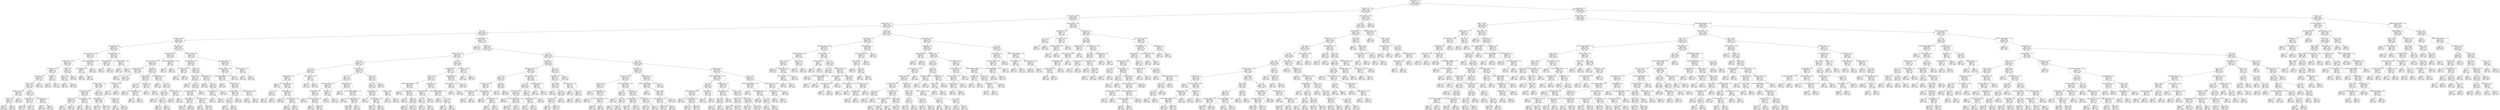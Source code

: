 digraph Tree {
node [shape=box] ;
0 [label="content_type <= 12.5\ngini = 0.5\nsamples = 54000\nvalue = [27000, 27000]\nclass = spam"] ;
1 [label="has_html <= 0.5\ngini = 0.2259\nsamples = 24686\nvalue = [3205, 21481]\nclass = ham"] ;
0 -> 1 [labeldistance=2.5, labelangle=45, headlabel="True"] ;
2 [label="raw_mail_len <= 18485.5\ngini = 0.4588\nsamples = 8513\nvalue = [3034, 5479]\nclass = ham"] ;
1 -> 2 ;
3 [label="headers_count <= 17.5\ngini = 0.4149\nsamples = 7559\nvalue = [2220, 5339]\nclass = ham"] ;
2 -> 3 ;
4 [label="the <= 0.5\ngini = 0.3562\nsamples = 6464\nvalue = [1499, 4965]\nclass = ham"] ;
3 -> 4 ;
5 [label="raw_mail_len <= 240.5\ngini = 0.1823\nsamples = 3234\nvalue = [328, 2906]\nclass = ham"] ;
4 -> 5 ;
6 [label="raw_mail_len <= 233.5\ngini = 0.4871\nsamples = 460\nvalue = [193, 267]\nclass = ham"] ;
5 -> 6 ;
7 [label="spaces_over_len <= 0.1314\ngini = 0.3692\nsamples = 348\nvalue = [85, 263]\nclass = ham"] ;
6 -> 7 ;
8 [label="recipient_count <= 6.5\ngini = 0.2381\nsamples = 304\nvalue = [42, 262]\nclass = ham"] ;
7 -> 8 ;
9 [label="raw_mail_len <= 227.0\ngini = 0.2\nsamples = 284\nvalue = [32, 252]\nclass = ham"] ;
8 -> 9 ;
10 [label="parts_count <= 1.5\ngini = 0.168\nsamples = 270\nvalue = [25, 245]\nclass = ham"] ;
9 -> 10 ;
11 [label="mailer <= 505.5\ngini = 0.2748\nsamples = 152\nvalue = [25, 127]\nclass = ham"] ;
10 -> 11 ;
12 [label="headers_count <= 14.5\ngini = 0.4688\nsamples = 24\nvalue = [15, 9]\nclass = spam"] ;
11 -> 12 ;
13 [label="has_link <= 0.5\ngini = 0.18\nsamples = 10\nvalue = [1, 9]\nclass = ham"] ;
12 -> 13 ;
14 [label="gini = 0.0\nsamples = 1\nvalue = [1, 0]\nclass = spam"] ;
13 -> 14 ;
15 [label="gini = 0.0\nsamples = 9\nvalue = [0, 9]\nclass = ham"] ;
13 -> 15 ;
16 [label="gini = 0.0\nsamples = 14\nvalue = [14, 0]\nclass = spam"] ;
12 -> 16 ;
17 [label="of <= 0.5\ngini = 0.144\nsamples = 128\nvalue = [10, 118]\nclass = ham"] ;
11 -> 17 ;
18 [label="headers_count <= 11.5\ngini = 0.1198\nsamples = 125\nvalue = [8, 117]\nclass = ham"] ;
17 -> 18 ;
19 [label="gini = 0.029\nsamples = 68\nvalue = [1, 67]\nclass = ham"] ;
18 -> 19 ;
20 [label="gini = 0.2155\nsamples = 57\nvalue = [7, 50]\nclass = ham"] ;
18 -> 20 ;
21 [label="spell_error_count <= 1.5\ngini = 0.4444\nsamples = 3\nvalue = [2, 1]\nclass = spam"] ;
17 -> 21 ;
22 [label="gini = 0.0\nsamples = 2\nvalue = [2, 0]\nclass = spam"] ;
21 -> 22 ;
23 [label="gini = 0.0\nsamples = 1\nvalue = [0, 1]\nclass = ham"] ;
21 -> 23 ;
24 [label="gini = 0.0\nsamples = 118\nvalue = [0, 118]\nclass = ham"] ;
10 -> 24 ;
25 [label="has_link <= 0.5\ngini = 0.5\nsamples = 14\nvalue = [7, 7]\nclass = spam"] ;
9 -> 25 ;
26 [label="gini = 0.0\nsamples = 7\nvalue = [0, 7]\nclass = ham"] ;
25 -> 26 ;
27 [label="gini = 0.0\nsamples = 7\nvalue = [7, 0]\nclass = spam"] ;
25 -> 27 ;
28 [label="mailer <= 412.5\ngini = 0.5\nsamples = 20\nvalue = [10, 10]\nclass = spam"] ;
8 -> 28 ;
29 [label="mailer <= 71.0\ngini = 0.1653\nsamples = 11\nvalue = [10, 1]\nclass = spam"] ;
28 -> 29 ;
30 [label="gini = 0.0\nsamples = 1\nvalue = [0, 1]\nclass = ham"] ;
29 -> 30 ;
31 [label="gini = 0.0\nsamples = 10\nvalue = [10, 0]\nclass = spam"] ;
29 -> 31 ;
32 [label="gini = 0.0\nsamples = 9\nvalue = [0, 9]\nclass = ham"] ;
28 -> 32 ;
33 [label="content_transfer_encoding, <= 13.0\ngini = 0.0444\nsamples = 44\nvalue = [43, 1]\nclass = spam"] ;
7 -> 33 ;
34 [label="subject_length <= 22.5\ngini = 0.5\nsamples = 2\nvalue = [1, 1]\nclass = spam"] ;
33 -> 34 ;
35 [label="gini = 0.0\nsamples = 1\nvalue = [0, 1]\nclass = ham"] ;
34 -> 35 ;
36 [label="gini = 0.0\nsamples = 1\nvalue = [1, 0]\nclass = spam"] ;
34 -> 36 ;
37 [label="gini = 0.0\nsamples = 42\nvalue = [42, 0]\nclass = spam"] ;
33 -> 37 ;
38 [label="spell_error_count <= 7.5\ngini = 0.0689\nsamples = 112\nvalue = [108, 4]\nclass = spam"] ;
6 -> 38 ;
39 [label="subject_length <= 8.0\ngini = 0.0183\nsamples = 108\nvalue = [107, 1]\nclass = spam"] ;
38 -> 39 ;
40 [label="gini = 0.0\nsamples = 1\nvalue = [0, 1]\nclass = ham"] ;
39 -> 40 ;
41 [label="gini = 0.0\nsamples = 107\nvalue = [107, 0]\nclass = spam"] ;
39 -> 41 ;
42 [label="raw_body_count_spaces <= 16.0\ngini = 0.375\nsamples = 4\nvalue = [1, 3]\nclass = ham"] ;
38 -> 42 ;
43 [label="gini = 0.0\nsamples = 1\nvalue = [1, 0]\nclass = spam"] ;
42 -> 43 ;
44 [label="gini = 0.0\nsamples = 3\nvalue = [0, 3]\nclass = ham"] ;
42 -> 44 ;
45 [label="parts_count <= 2.5\ngini = 0.0926\nsamples = 2774\nvalue = [135, 2639]\nclass = ham"] ;
5 -> 45 ;
46 [label="recipient_count <= 25.0\ngini = 0.0278\nsamples = 2338\nvalue = [33, 2305]\nclass = ham"] ;
45 -> 46 ;
47 [label="spaces_over_len <= 0.1218\ngini = 0.0254\nsamples = 2333\nvalue = [30, 2303]\nclass = ham"] ;
46 -> 47 ;
48 [label="headers_count <= 1.5\ngini = 0.0085\nsamples = 2102\nvalue = [9, 2093]\nclass = ham"] ;
47 -> 48 ;
49 [label="gini = 0.0\nsamples = 1\nvalue = [1, 0]\nclass = spam"] ;
48 -> 49 ;
50 [label="to <= 4.5\ngini = 0.0076\nsamples = 2101\nvalue = [8, 2093]\nclass = ham"] ;
48 -> 50 ;
51 [label="spell_error_count <= 7.5\ngini = 0.0067\nsamples = 2096\nvalue = [7, 2089]\nclass = ham"] ;
50 -> 51 ;
52 [label="raw_mail_len <= 799.5\ngini = 0.0465\nsamples = 168\nvalue = [4, 164]\nclass = ham"] ;
51 -> 52 ;
53 [label="has_link <= 0.5\ngini = 0.0239\nsamples = 165\nvalue = [2, 163]\nclass = ham"] ;
52 -> 53 ;
54 [label="gini = 0.5\nsamples = 4\nvalue = [2, 2]\nclass = spam"] ;
53 -> 54 ;
55 [label="gini = 0.0\nsamples = 161\nvalue = [0, 161]\nclass = ham"] ;
53 -> 55 ;
56 [label="spaces_over_len <= 0.0436\ngini = 0.4444\nsamples = 3\nvalue = [2, 1]\nclass = spam"] ;
52 -> 56 ;
57 [label="gini = 0.0\nsamples = 1\nvalue = [0, 1]\nclass = ham"] ;
56 -> 57 ;
58 [label="gini = 0.0\nsamples = 2\nvalue = [2, 0]\nclass = spam"] ;
56 -> 58 ;
59 [label="for <= 1.5\ngini = 0.0031\nsamples = 1928\nvalue = [3, 1925]\nclass = ham"] ;
51 -> 59 ;
60 [label="subject_length <= 15.5\ngini = 0.0021\nsamples = 1886\nvalue = [2, 1884]\nclass = ham"] ;
59 -> 60 ;
61 [label="gini = 0.0213\nsamples = 93\nvalue = [1, 92]\nclass = ham"] ;
60 -> 61 ;
62 [label="gini = 0.0011\nsamples = 1793\nvalue = [1, 1792]\nclass = ham"] ;
60 -> 62 ;
63 [label="has_link <= 0.5\ngini = 0.0465\nsamples = 42\nvalue = [1, 41]\nclass = ham"] ;
59 -> 63 ;
64 [label="gini = 0.5\nsamples = 2\nvalue = [1, 1]\nclass = spam"] ;
63 -> 64 ;
65 [label="gini = 0.0\nsamples = 40\nvalue = [0, 40]\nclass = ham"] ;
63 -> 65 ;
66 [label="content_type <= 3.0\ngini = 0.32\nsamples = 5\nvalue = [1, 4]\nclass = ham"] ;
50 -> 66 ;
67 [label="gini = 0.0\nsamples = 1\nvalue = [1, 0]\nclass = spam"] ;
66 -> 67 ;
68 [label="gini = 0.0\nsamples = 4\nvalue = [0, 4]\nclass = ham"] ;
66 -> 68 ;
69 [label="has_link <= 0.5\ngini = 0.1653\nsamples = 231\nvalue = [21, 210]\nclass = ham"] ;
47 -> 69 ;
70 [label="content_type <= 7.5\ngini = 0.4996\nsamples = 37\nvalue = [18, 19]\nclass = ham"] ;
69 -> 70 ;
71 [label="to <= 3.5\ngini = 0.1884\nsamples = 19\nvalue = [17, 2]\nclass = spam"] ;
70 -> 71 ;
72 [label="gini = 0.0\nsamples = 16\nvalue = [16, 0]\nclass = spam"] ;
71 -> 72 ;
73 [label="subject_length <= 25.0\ngini = 0.4444\nsamples = 3\nvalue = [1, 2]\nclass = ham"] ;
71 -> 73 ;
74 [label="gini = 0.0\nsamples = 1\nvalue = [1, 0]\nclass = spam"] ;
73 -> 74 ;
75 [label="gini = 0.0\nsamples = 2\nvalue = [0, 2]\nclass = ham"] ;
73 -> 75 ;
76 [label="has_dollar <= 0.5\ngini = 0.1049\nsamples = 18\nvalue = [1, 17]\nclass = ham"] ;
70 -> 76 ;
77 [label="gini = 0.0\nsamples = 17\nvalue = [0, 17]\nclass = ham"] ;
76 -> 77 ;
78 [label="gini = 0.0\nsamples = 1\nvalue = [1, 0]\nclass = spam"] ;
76 -> 78 ;
79 [label="spaces_over_len <= 0.1221\ngini = 0.0304\nsamples = 194\nvalue = [3, 191]\nclass = ham"] ;
69 -> 79 ;
80 [label="gini = 0.0\nsamples = 1\nvalue = [1, 0]\nclass = spam"] ;
79 -> 80 ;
81 [label="of <= 2.5\ngini = 0.0205\nsamples = 193\nvalue = [2, 191]\nclass = ham"] ;
79 -> 81 ;
82 [label="for <= 1.5\ngini = 0.0106\nsamples = 187\nvalue = [1, 186]\nclass = ham"] ;
81 -> 82 ;
83 [label="gini = 0.0\nsamples = 176\nvalue = [0, 176]\nclass = ham"] ;
82 -> 83 ;
84 [label="in <= 1.5\ngini = 0.1653\nsamples = 11\nvalue = [1, 10]\nclass = ham"] ;
82 -> 84 ;
85 [label="gini = 0.0\nsamples = 10\nvalue = [0, 10]\nclass = ham"] ;
84 -> 85 ;
86 [label="gini = 0.0\nsamples = 1\nvalue = [1, 0]\nclass = spam"] ;
84 -> 86 ;
87 [label="spell_error_count <= 14.5\ngini = 0.2778\nsamples = 6\nvalue = [1, 5]\nclass = ham"] ;
81 -> 87 ;
88 [label="gini = 0.0\nsamples = 5\nvalue = [0, 5]\nclass = ham"] ;
87 -> 88 ;
89 [label="gini = 0.0\nsamples = 1\nvalue = [1, 0]\nclass = spam"] ;
87 -> 89 ;
90 [label="content_transfer_encoding, <= 18.5\ngini = 0.48\nsamples = 5\nvalue = [3, 2]\nclass = spam"] ;
46 -> 90 ;
91 [label="gini = 0.0\nsamples = 2\nvalue = [0, 2]\nclass = ham"] ;
90 -> 91 ;
92 [label="gini = 0.0\nsamples = 3\nvalue = [3, 0]\nclass = spam"] ;
90 -> 92 ;
93 [label="spell_error_count <= 59.5\ngini = 0.3584\nsamples = 436\nvalue = [102, 334]\nclass = ham"] ;
45 -> 93 ;
94 [label="uppercase_count <= 22.5\ngini = 0.4901\nsamples = 156\nvalue = [89, 67]\nclass = spam"] ;
93 -> 94 ;
95 [label="spaces_over_len <= 0.0174\ngini = 0.054\nsamples = 36\nvalue = [1, 35]\nclass = ham"] ;
94 -> 95 ;
96 [label="gini = 0.0\nsamples = 1\nvalue = [1, 0]\nclass = spam"] ;
95 -> 96 ;
97 [label="gini = 0.0\nsamples = 35\nvalue = [0, 35]\nclass = ham"] ;
95 -> 97 ;
98 [label="has_link <= 0.5\ngini = 0.3911\nsamples = 120\nvalue = [88, 32]\nclass = spam"] ;
94 -> 98 ;
99 [label="mailer <= 122.0\ngini = 0.148\nsamples = 87\nvalue = [80, 7]\nclass = spam"] ;
98 -> 99 ;
100 [label="gini = 0.0\nsamples = 2\nvalue = [0, 2]\nclass = ham"] ;
99 -> 100 ;
101 [label="in <= 4.0\ngini = 0.1107\nsamples = 85\nvalue = [80, 5]\nclass = spam"] ;
99 -> 101 ;
102 [label="spaces_over_len <= 0.0503\ngini = 0.0907\nsamples = 84\nvalue = [80, 4]\nclass = spam"] ;
101 -> 102 ;
103 [label="subject_length <= 2.5\ngini = 0.0308\nsamples = 64\nvalue = [63, 1]\nclass = spam"] ;
102 -> 103 ;
104 [label="gini = 0.2778\nsamples = 6\nvalue = [5, 1]\nclass = spam"] ;
103 -> 104 ;
105 [label="gini = 0.0\nsamples = 58\nvalue = [58, 0]\nclass = spam"] ;
103 -> 105 ;
106 [label="raw_mail_len <= 356.0\ngini = 0.255\nsamples = 20\nvalue = [17, 3]\nclass = spam"] ;
102 -> 106 ;
107 [label="gini = 0.0\nsamples = 2\nvalue = [0, 2]\nclass = ham"] ;
106 -> 107 ;
108 [label="gini = 0.1049\nsamples = 18\nvalue = [17, 1]\nclass = spam"] ;
106 -> 108 ;
109 [label="gini = 0.0\nsamples = 1\nvalue = [0, 1]\nclass = ham"] ;
101 -> 109 ;
110 [label="subject_length <= 19.5\ngini = 0.3673\nsamples = 33\nvalue = [8, 25]\nclass = ham"] ;
98 -> 110 ;
111 [label="gini = 0.0\nsamples = 5\nvalue = [5, 0]\nclass = spam"] ;
110 -> 111 ;
112 [label="in <= 0.5\ngini = 0.1913\nsamples = 28\nvalue = [3, 25]\nclass = ham"] ;
110 -> 112 ;
113 [label="raw_mail_len <= 810.5\ngini = 0.375\nsamples = 4\nvalue = [3, 1]\nclass = spam"] ;
112 -> 113 ;
114 [label="gini = 0.0\nsamples = 1\nvalue = [0, 1]\nclass = ham"] ;
113 -> 114 ;
115 [label="gini = 0.0\nsamples = 3\nvalue = [3, 0]\nclass = spam"] ;
113 -> 115 ;
116 [label="gini = 0.0\nsamples = 24\nvalue = [0, 24]\nclass = ham"] ;
112 -> 116 ;
117 [label="recipient_count <= 17.5\ngini = 0.0885\nsamples = 280\nvalue = [13, 267]\nclass = ham"] ;
93 -> 117 ;
118 [label="uppercase_count <= 7416.0\ngini = 0.0633\nsamples = 275\nvalue = [9, 266]\nclass = ham"] ;
117 -> 118 ;
119 [label="raw_body_count_spaces <= 5.5\ngini = 0.0431\nsamples = 272\nvalue = [6, 266]\nclass = ham"] ;
118 -> 119 ;
120 [label="gini = 0.0\nsamples = 3\nvalue = [3, 0]\nclass = spam"] ;
119 -> 120 ;
121 [label="content_type <= 8.5\ngini = 0.0221\nsamples = 269\nvalue = [3, 266]\nclass = ham"] ;
119 -> 121 ;
122 [label="spell_error_count <= 71.5\ngini = 0.0076\nsamples = 262\nvalue = [1, 261]\nclass = ham"] ;
121 -> 122 ;
123 [label="a <= 0.5\ngini = 0.1975\nsamples = 9\nvalue = [1, 8]\nclass = ham"] ;
122 -> 123 ;
124 [label="gini = 0.0\nsamples = 1\nvalue = [1, 0]\nclass = spam"] ;
123 -> 124 ;
125 [label="gini = 0.0\nsamples = 8\nvalue = [0, 8]\nclass = ham"] ;
123 -> 125 ;
126 [label="gini = 0.0\nsamples = 253\nvalue = [0, 253]\nclass = ham"] ;
122 -> 126 ;
127 [label="spaces_over_len <= 0.0619\ngini = 0.4082\nsamples = 7\nvalue = [2, 5]\nclass = ham"] ;
121 -> 127 ;
128 [label="gini = 0.0\nsamples = 2\nvalue = [2, 0]\nclass = spam"] ;
127 -> 128 ;
129 [label="gini = 0.0\nsamples = 5\nvalue = [0, 5]\nclass = ham"] ;
127 -> 129 ;
130 [label="gini = 0.0\nsamples = 3\nvalue = [3, 0]\nclass = spam"] ;
118 -> 130 ;
131 [label="uppercase_count <= 160.5\ngini = 0.32\nsamples = 5\nvalue = [4, 1]\nclass = spam"] ;
117 -> 131 ;
132 [label="gini = 0.0\nsamples = 1\nvalue = [0, 1]\nclass = ham"] ;
131 -> 132 ;
133 [label="gini = 0.0\nsamples = 4\nvalue = [4, 0]\nclass = spam"] ;
131 -> 133 ;
134 [label="uppercase_count <= 0.5\ngini = 0.4622\nsamples = 3230\nvalue = [1171, 2059]\nclass = ham"] ;
4 -> 134 ;
135 [label="gini = 0.0\nsamples = 639\nvalue = [0, 639]\nclass = ham"] ;
134 -> 135 ;
136 [label="has_link <= 0.5\ngini = 0.4954\nsamples = 2591\nvalue = [1171, 1420]\nclass = ham"] ;
134 -> 136 ;
137 [label="headers_count <= 14.5\ngini = 0.3999\nsamples = 637\nvalue = [461, 176]\nclass = spam"] ;
136 -> 137 ;
138 [label="and <= 1.5\ngini = 0.4997\nsamples = 273\nvalue = [133, 140]\nclass = ham"] ;
137 -> 138 ;
139 [label="a <= 2.5\ngini = 0.2064\nsamples = 77\nvalue = [68, 9]\nclass = spam"] ;
138 -> 139 ;
140 [label="subject_length <= 7.0\ngini = 0.1123\nsamples = 67\nvalue = [63, 4]\nclass = spam"] ;
139 -> 140 ;
141 [label="gini = 0.0\nsamples = 2\nvalue = [0, 2]\nclass = ham"] ;
140 -> 141 ;
142 [label="subject_length <= 14.5\ngini = 0.0596\nsamples = 65\nvalue = [63, 2]\nclass = spam"] ;
140 -> 142 ;
143 [label="of <= 0.5\ngini = 0.32\nsamples = 5\nvalue = [4, 1]\nclass = spam"] ;
142 -> 143 ;
144 [label="gini = 0.0\nsamples = 4\nvalue = [4, 0]\nclass = spam"] ;
143 -> 144 ;
145 [label="gini = 0.0\nsamples = 1\nvalue = [0, 1]\nclass = ham"] ;
143 -> 145 ;
146 [label="headers_count <= 13.5\ngini = 0.0328\nsamples = 60\nvalue = [59, 1]\nclass = spam"] ;
142 -> 146 ;
147 [label="gini = 0.0\nsamples = 51\nvalue = [51, 0]\nclass = spam"] ;
146 -> 147 ;
148 [label="spaces_over_len <= 0.1495\ngini = 0.1975\nsamples = 9\nvalue = [8, 1]\nclass = spam"] ;
146 -> 148 ;
149 [label="gini = 0.0\nsamples = 8\nvalue = [8, 0]\nclass = spam"] ;
148 -> 149 ;
150 [label="gini = 0.0\nsamples = 1\nvalue = [0, 1]\nclass = ham"] ;
148 -> 150 ;
151 [label="spaces_over_len <= 0.1187\ngini = 0.5\nsamples = 10\nvalue = [5, 5]\nclass = spam"] ;
139 -> 151 ;
152 [label="gini = 0.0\nsamples = 5\nvalue = [5, 0]\nclass = spam"] ;
151 -> 152 ;
153 [label="gini = 0.0\nsamples = 5\nvalue = [0, 5]\nclass = ham"] ;
151 -> 153 ;
154 [label="parts_count <= 2.5\ngini = 0.4433\nsamples = 196\nvalue = [65, 131]\nclass = ham"] ;
138 -> 154 ;
155 [label="in <= 2.5\ngini = 0.2793\nsamples = 143\nvalue = [24, 119]\nclass = ham"] ;
154 -> 155 ;
156 [label="uppercase_count <= 87.5\ngini = 0.4938\nsamples = 45\nvalue = [20, 25]\nclass = ham"] ;
155 -> 156 ;
157 [label="subject_length <= 7.5\ngini = 0.375\nsamples = 32\nvalue = [8, 24]\nclass = ham"] ;
156 -> 157 ;
158 [label="gini = 0.0\nsamples = 4\nvalue = [4, 0]\nclass = spam"] ;
157 -> 158 ;
159 [label="spaces_over_len <= 0.156\ngini = 0.2449\nsamples = 28\nvalue = [4, 24]\nclass = ham"] ;
157 -> 159 ;
160 [label="gini = 0.0\nsamples = 19\nvalue = [0, 19]\nclass = ham"] ;
159 -> 160 ;
161 [label="gini = 0.4938\nsamples = 9\nvalue = [4, 5]\nclass = ham"] ;
159 -> 161 ;
162 [label="has_body <= 0.5\ngini = 0.142\nsamples = 13\nvalue = [12, 1]\nclass = spam"] ;
156 -> 162 ;
163 [label="gini = 0.0\nsamples = 1\nvalue = [0, 1]\nclass = ham"] ;
162 -> 163 ;
164 [label="gini = 0.0\nsamples = 12\nvalue = [12, 0]\nclass = spam"] ;
162 -> 164 ;
165 [label="headers_count <= 2.0\ngini = 0.0783\nsamples = 98\nvalue = [4, 94]\nclass = ham"] ;
155 -> 165 ;
166 [label="gini = 0.0\nsamples = 1\nvalue = [1, 0]\nclass = spam"] ;
165 -> 166 ;
167 [label="content_transfer_encoding, <= 7.0\ngini = 0.0599\nsamples = 97\nvalue = [3, 94]\nclass = ham"] ;
165 -> 167 ;
168 [label="gini = 0.0\nsamples = 1\nvalue = [1, 0]\nclass = spam"] ;
167 -> 168 ;
169 [label="recipient_count <= 16.5\ngini = 0.0408\nsamples = 96\nvalue = [2, 94]\nclass = ham"] ;
167 -> 169 ;
170 [label="gini = 0.0208\nsamples = 95\nvalue = [1, 94]\nclass = ham"] ;
169 -> 170 ;
171 [label="gini = 0.0\nsamples = 1\nvalue = [1, 0]\nclass = spam"] ;
169 -> 171 ;
172 [label="has_cc <= 0.5\ngini = 0.3503\nsamples = 53\nvalue = [41, 12]\nclass = spam"] ;
154 -> 172 ;
173 [label="in <= 17.5\ngini = 0.2227\nsamples = 47\nvalue = [41, 6]\nclass = spam"] ;
172 -> 173 ;
174 [label="recipient_count <= 0.5\ngini = 0.1298\nsamples = 43\nvalue = [40, 3]\nclass = spam"] ;
173 -> 174 ;
175 [label="gini = 0.0\nsamples = 1\nvalue = [0, 1]\nclass = ham"] ;
174 -> 175 ;
176 [label="uppercase_count <= 209.0\ngini = 0.0907\nsamples = 42\nvalue = [40, 2]\nclass = spam"] ;
174 -> 176 ;
177 [label="gini = 0.2975\nsamples = 11\nvalue = [9, 2]\nclass = spam"] ;
176 -> 177 ;
178 [label="gini = 0.0\nsamples = 31\nvalue = [31, 0]\nclass = spam"] ;
176 -> 178 ;
179 [label="mailer <= 156.5\ngini = 0.375\nsamples = 4\nvalue = [1, 3]\nclass = ham"] ;
173 -> 179 ;
180 [label="gini = 0.0\nsamples = 1\nvalue = [1, 0]\nclass = spam"] ;
179 -> 180 ;
181 [label="gini = 0.0\nsamples = 3\nvalue = [0, 3]\nclass = ham"] ;
179 -> 181 ;
182 [label="gini = 0.0\nsamples = 6\nvalue = [0, 6]\nclass = ham"] ;
172 -> 182 ;
183 [label="of <= 30.5\ngini = 0.1782\nsamples = 364\nvalue = [328, 36]\nclass = spam"] ;
137 -> 183 ;
184 [label="recipient_count <= 1.5\ngini = 0.132\nsamples = 352\nvalue = [327, 25]\nclass = spam"] ;
183 -> 184 ;
185 [label="mailer <= 934.5\ngini = 0.318\nsamples = 121\nvalue = [97, 24]\nclass = spam"] ;
184 -> 185 ;
186 [label="content_transfer_encoding, <= 19.5\ngini = 0.1435\nsamples = 90\nvalue = [83, 7]\nclass = spam"] ;
185 -> 186 ;
187 [label="gini = 0.0\nsamples = 3\nvalue = [0, 3]\nclass = ham"] ;
186 -> 187 ;
188 [label="recipient_count <= 0.5\ngini = 0.0877\nsamples = 87\nvalue = [83, 4]\nclass = spam"] ;
186 -> 188 ;
189 [label="gini = 0.0\nsamples = 1\nvalue = [0, 1]\nclass = ham"] ;
188 -> 189 ;
190 [label="and <= 5.5\ngini = 0.0673\nsamples = 86\nvalue = [83, 3]\nclass = spam"] ;
188 -> 190 ;
191 [label="gini = 0.0\nsamples = 59\nvalue = [59, 0]\nclass = spam"] ;
190 -> 191 ;
192 [label="gini = 0.1975\nsamples = 27\nvalue = [24, 3]\nclass = spam"] ;
190 -> 192 ;
193 [label="content_type <= 6.5\ngini = 0.4953\nsamples = 31\nvalue = [14, 17]\nclass = ham"] ;
185 -> 193 ;
194 [label="subject_length <= 96.5\ngini = 0.32\nsamples = 15\nvalue = [3, 12]\nclass = ham"] ;
193 -> 194 ;
195 [label="for <= 6.5\ngini = 0.142\nsamples = 13\nvalue = [1, 12]\nclass = ham"] ;
194 -> 195 ;
196 [label="gini = 0.0\nsamples = 12\nvalue = [0, 12]\nclass = ham"] ;
195 -> 196 ;
197 [label="gini = 0.0\nsamples = 1\nvalue = [1, 0]\nclass = spam"] ;
195 -> 197 ;
198 [label="gini = 0.0\nsamples = 2\nvalue = [2, 0]\nclass = spam"] ;
194 -> 198 ;
199 [label="content_transfer_encoding, <= 15.0\ngini = 0.4297\nsamples = 16\nvalue = [11, 5]\nclass = spam"] ;
193 -> 199 ;
200 [label="gini = 0.0\nsamples = 4\nvalue = [0, 4]\nclass = ham"] ;
199 -> 200 ;
201 [label="of <= 17.0\ngini = 0.1528\nsamples = 12\nvalue = [11, 1]\nclass = spam"] ;
199 -> 201 ;
202 [label="gini = 0.0\nsamples = 11\nvalue = [11, 0]\nclass = spam"] ;
201 -> 202 ;
203 [label="gini = 0.0\nsamples = 1\nvalue = [0, 1]\nclass = ham"] ;
201 -> 203 ;
204 [label="subject_length <= 4.5\ngini = 0.0086\nsamples = 231\nvalue = [230, 1]\nclass = spam"] ;
184 -> 204 ;
205 [label="uppercase_count <= 36.5\ngini = 0.18\nsamples = 10\nvalue = [9, 1]\nclass = spam"] ;
204 -> 205 ;
206 [label="gini = 0.0\nsamples = 1\nvalue = [0, 1]\nclass = ham"] ;
205 -> 206 ;
207 [label="gini = 0.0\nsamples = 9\nvalue = [9, 0]\nclass = spam"] ;
205 -> 207 ;
208 [label="gini = 0.0\nsamples = 221\nvalue = [221, 0]\nclass = spam"] ;
204 -> 208 ;
209 [label="raw_mail_len <= 6769.0\ngini = 0.1528\nsamples = 12\nvalue = [1, 11]\nclass = ham"] ;
183 -> 209 ;
210 [label="gini = 0.0\nsamples = 1\nvalue = [1, 0]\nclass = spam"] ;
209 -> 210 ;
211 [label="gini = 0.0\nsamples = 11\nvalue = [0, 11]\nclass = ham"] ;
209 -> 211 ;
212 [label="of <= 0.5\ngini = 0.4627\nsamples = 1954\nvalue = [710, 1244]\nclass = ham"] ;
136 -> 212 ;
213 [label="parts_count <= 1.5\ngini = 0.4833\nsamples = 612\nvalue = [362, 250]\nclass = spam"] ;
212 -> 213 ;
214 [label="uppercase_count <= 19.5\ngini = 0.4104\nsamples = 482\nvalue = [343, 139]\nclass = spam"] ;
213 -> 214 ;
215 [label="to <= 2.5\ngini = 0.4692\nsamples = 141\nvalue = [53, 88]\nclass = ham"] ;
214 -> 215 ;
216 [label="raw_mail_len <= 259.0\ngini = 0.084\nsamples = 91\nvalue = [4, 87]\nclass = ham"] ;
215 -> 216 ;
217 [label="spaces_over_len <= 0.1211\ngini = 0.4898\nsamples = 7\nvalue = [3, 4]\nclass = ham"] ;
216 -> 217 ;
218 [label="gini = 0.0\nsamples = 4\nvalue = [0, 4]\nclass = ham"] ;
217 -> 218 ;
219 [label="gini = 0.0\nsamples = 3\nvalue = [3, 0]\nclass = spam"] ;
217 -> 219 ;
220 [label="uppercase_count <= 18.5\ngini = 0.0235\nsamples = 84\nvalue = [1, 83]\nclass = ham"] ;
216 -> 220 ;
221 [label="gini = 0.0\nsamples = 82\nvalue = [0, 82]\nclass = ham"] ;
220 -> 221 ;
222 [label="spell_error_count <= 4.0\ngini = 0.5\nsamples = 2\nvalue = [1, 1]\nclass = spam"] ;
220 -> 222 ;
223 [label="gini = 0.0\nsamples = 1\nvalue = [1, 0]\nclass = spam"] ;
222 -> 223 ;
224 [label="gini = 0.0\nsamples = 1\nvalue = [0, 1]\nclass = ham"] ;
222 -> 224 ;
225 [label="and <= 0.5\ngini = 0.0392\nsamples = 50\nvalue = [49, 1]\nclass = spam"] ;
215 -> 225 ;
226 [label="gini = 0.0\nsamples = 1\nvalue = [0, 1]\nclass = ham"] ;
225 -> 226 ;
227 [label="gini = 0.0\nsamples = 49\nvalue = [49, 0]\nclass = spam"] ;
225 -> 227 ;
228 [label="spell_error_count <= 32.5\ngini = 0.2544\nsamples = 341\nvalue = [290, 51]\nclass = spam"] ;
214 -> 228 ;
229 [label="a <= 2.5\ngini = 0.1658\nsamples = 318\nvalue = [289, 29]\nclass = spam"] ;
228 -> 229 ;
230 [label="subject_length <= 13.5\ngini = 0.1323\nsamples = 309\nvalue = [287, 22]\nclass = spam"] ;
229 -> 230 ;
231 [label="gini = 0.0\nsamples = 3\nvalue = [0, 3]\nclass = ham"] ;
230 -> 231 ;
232 [label="has_non_english_chars <= 0.5\ngini = 0.1165\nsamples = 306\nvalue = [287, 19]\nclass = spam"] ;
230 -> 232 ;
233 [label="gini = 0.1056\nsamples = 304\nvalue = [287, 17]\nclass = spam"] ;
232 -> 233 ;
234 [label="gini = 0.0\nsamples = 2\nvalue = [0, 2]\nclass = ham"] ;
232 -> 234 ;
235 [label="and <= 1.5\ngini = 0.3457\nsamples = 9\nvalue = [2, 7]\nclass = ham"] ;
229 -> 235 ;
236 [label="subject_length <= 25.5\ngini = 0.4444\nsamples = 3\nvalue = [2, 1]\nclass = spam"] ;
235 -> 236 ;
237 [label="gini = 0.0\nsamples = 1\nvalue = [0, 1]\nclass = ham"] ;
236 -> 237 ;
238 [label="gini = 0.0\nsamples = 2\nvalue = [2, 0]\nclass = spam"] ;
236 -> 238 ;
239 [label="gini = 0.0\nsamples = 6\nvalue = [0, 6]\nclass = ham"] ;
235 -> 239 ;
240 [label="uppercase_count <= 53.0\ngini = 0.0832\nsamples = 23\nvalue = [1, 22]\nclass = ham"] ;
228 -> 240 ;
241 [label="gini = 0.0\nsamples = 1\nvalue = [1, 0]\nclass = spam"] ;
240 -> 241 ;
242 [label="gini = 0.0\nsamples = 22\nvalue = [0, 22]\nclass = ham"] ;
240 -> 242 ;
243 [label="and <= 7.0\ngini = 0.2496\nsamples = 130\nvalue = [19, 111]\nclass = ham"] ;
213 -> 243 ;
244 [label="content_type <= 6.5\ngini = 0.1761\nsamples = 123\nvalue = [12, 111]\nclass = ham"] ;
243 -> 244 ;
245 [label="mailer <= 209.5\ngini = 0.0868\nsamples = 110\nvalue = [5, 105]\nclass = ham"] ;
244 -> 245 ;
246 [label="gini = 0.0\nsamples = 1\nvalue = [1, 0]\nclass = spam"] ;
245 -> 246 ;
247 [label="a <= 9.5\ngini = 0.0707\nsamples = 109\nvalue = [4, 105]\nclass = ham"] ;
245 -> 247 ;
248 [label="parts_count <= 2.5\ngini = 0.054\nsamples = 108\nvalue = [3, 105]\nclass = ham"] ;
247 -> 248 ;
249 [label="gini = 0.0\nsamples = 88\nvalue = [0, 88]\nclass = ham"] ;
248 -> 249 ;
250 [label="gini = 0.255\nsamples = 20\nvalue = [3, 17]\nclass = ham"] ;
248 -> 250 ;
251 [label="gini = 0.0\nsamples = 1\nvalue = [1, 0]\nclass = spam"] ;
247 -> 251 ;
252 [label="spell_error_count <= 46.5\ngini = 0.497\nsamples = 13\nvalue = [7, 6]\nclass = spam"] ;
244 -> 252 ;
253 [label="gini = 0.0\nsamples = 5\nvalue = [5, 0]\nclass = spam"] ;
252 -> 253 ;
254 [label="and <= 1.0\ngini = 0.375\nsamples = 8\nvalue = [2, 6]\nclass = ham"] ;
252 -> 254 ;
255 [label="gini = 0.0\nsamples = 6\nvalue = [0, 6]\nclass = ham"] ;
254 -> 255 ;
256 [label="gini = 0.0\nsamples = 2\nvalue = [2, 0]\nclass = spam"] ;
254 -> 256 ;
257 [label="gini = 0.0\nsamples = 7\nvalue = [7, 0]\nclass = spam"] ;
243 -> 257 ;
258 [label="the <= 6.5\ngini = 0.3841\nsamples = 1342\nvalue = [348, 994]\nclass = ham"] ;
212 -> 258 ;
259 [label="parts_count <= 1.5\ngini = 0.2146\nsamples = 720\nvalue = [88, 632]\nclass = ham"] ;
258 -> 259 ;
260 [label="raw_mail_len <= 633.5\ngini = 0.306\nsamples = 419\nvalue = [79, 340]\nclass = ham"] ;
259 -> 260 ;
261 [label="mailer <= 175.5\ngini = 0.0575\nsamples = 135\nvalue = [4, 131]\nclass = ham"] ;
260 -> 261 ;
262 [label="gini = 0.0\nsamples = 1\nvalue = [1, 0]\nclass = spam"] ;
261 -> 262 ;
263 [label="content_type <= 3.0\ngini = 0.0438\nsamples = 134\nvalue = [3, 131]\nclass = ham"] ;
261 -> 263 ;
264 [label="gini = 0.0\nsamples = 122\nvalue = [0, 122]\nclass = ham"] ;
263 -> 264 ;
265 [label="raw_body_count_spaces <= 54.5\ngini = 0.375\nsamples = 12\nvalue = [3, 9]\nclass = ham"] ;
263 -> 265 ;
266 [label="gini = 0.375\nsamples = 4\nvalue = [3, 1]\nclass = spam"] ;
265 -> 266 ;
267 [label="gini = 0.0\nsamples = 8\nvalue = [0, 8]\nclass = ham"] ;
265 -> 267 ;
268 [label="raw_body_count_spaces <= 87.5\ngini = 0.3887\nsamples = 284\nvalue = [75, 209]\nclass = ham"] ;
260 -> 268 ;
269 [label="a <= 0.5\ngini = 0.375\nsamples = 20\nvalue = [15, 5]\nclass = spam"] ;
268 -> 269 ;
270 [label="gini = 0.0\nsamples = 11\nvalue = [11, 0]\nclass = spam"] ;
269 -> 270 ;
271 [label="of <= 3.5\ngini = 0.4938\nsamples = 9\nvalue = [4, 5]\nclass = ham"] ;
269 -> 271 ;
272 [label="gini = 0.0\nsamples = 5\nvalue = [0, 5]\nclass = ham"] ;
271 -> 272 ;
273 [label="gini = 0.0\nsamples = 4\nvalue = [4, 0]\nclass = spam"] ;
271 -> 273 ;
274 [label="content_type <= 3.0\ngini = 0.3512\nsamples = 264\nvalue = [60, 204]\nclass = ham"] ;
268 -> 274 ;
275 [label="uppercase_count <= 73.0\ngini = 0.4344\nsamples = 138\nvalue = [44, 94]\nclass = ham"] ;
274 -> 275 ;
276 [label="gini = 0.2542\nsamples = 87\nvalue = [13, 74]\nclass = ham"] ;
275 -> 276 ;
277 [label="gini = 0.4767\nsamples = 51\nvalue = [31, 20]\nclass = spam"] ;
275 -> 277 ;
278 [label="recipient_count <= 3.0\ngini = 0.2217\nsamples = 126\nvalue = [16, 110]\nclass = ham"] ;
274 -> 278 ;
279 [label="gini = 0.189\nsamples = 123\nvalue = [13, 110]\nclass = ham"] ;
278 -> 279 ;
280 [label="gini = 0.0\nsamples = 3\nvalue = [3, 0]\nclass = spam"] ;
278 -> 280 ;
281 [label="recipient_count <= 14.0\ngini = 0.058\nsamples = 301\nvalue = [9, 292]\nclass = ham"] ;
259 -> 281 ;
282 [label="content_transfer_encoding, <= 13.0\ngini = 0.0395\nsamples = 298\nvalue = [6, 292]\nclass = ham"] ;
281 -> 282 ;
283 [label="gini = 0.0\nsamples = 1\nvalue = [1, 0]\nclass = spam"] ;
282 -> 283 ;
284 [label="mailer <= 548.5\ngini = 0.0331\nsamples = 297\nvalue = [5, 292]\nclass = ham"] ;
282 -> 284 ;
285 [label="spaces_over_len <= 0.1028\ngini = 0.2285\nsamples = 38\nvalue = [5, 33]\nclass = ham"] ;
284 -> 285 ;
286 [label="gini = 0.0588\nsamples = 33\nvalue = [1, 32]\nclass = ham"] ;
285 -> 286 ;
287 [label="gini = 0.32\nsamples = 5\nvalue = [4, 1]\nclass = spam"] ;
285 -> 287 ;
288 [label="gini = 0.0\nsamples = 259\nvalue = [0, 259]\nclass = ham"] ;
284 -> 288 ;
289 [label="gini = 0.0\nsamples = 3\nvalue = [3, 0]\nclass = spam"] ;
281 -> 289 ;
290 [label="recipient_count <= 1.5\ngini = 0.4866\nsamples = 622\nvalue = [260, 362]\nclass = ham"] ;
258 -> 290 ;
291 [label="content_transfer_encoding, <= 17.0\ngini = 0.4585\nsamples = 545\nvalue = [194, 351]\nclass = ham"] ;
290 -> 291 ;
292 [label="the <= 26.5\ngini = 0.447\nsamples = 86\nvalue = [57, 29]\nclass = spam"] ;
291 -> 292 ;
293 [label="spaces_over_len <= 0.0565\ngini = 0.4861\nsamples = 48\nvalue = [20, 28]\nclass = ham"] ;
292 -> 293 ;
294 [label="gini = 0.0\nsamples = 10\nvalue = [10, 0]\nclass = spam"] ;
293 -> 294 ;
295 [label="subject_length <= 40.5\ngini = 0.3878\nsamples = 38\nvalue = [10, 28]\nclass = ham"] ;
293 -> 295 ;
296 [label="gini = 0.18\nsamples = 20\nvalue = [2, 18]\nclass = ham"] ;
295 -> 296 ;
297 [label="gini = 0.4938\nsamples = 18\nvalue = [8, 10]\nclass = ham"] ;
295 -> 297 ;
298 [label="parts_count <= 1.5\ngini = 0.0512\nsamples = 38\nvalue = [37, 1]\nclass = spam"] ;
292 -> 298 ;
299 [label="gini = 0.0\nsamples = 37\nvalue = [37, 0]\nclass = spam"] ;
298 -> 299 ;
300 [label="gini = 0.0\nsamples = 1\nvalue = [0, 1]\nclass = ham"] ;
298 -> 300 ;
301 [label="headers_count <= 11.5\ngini = 0.4188\nsamples = 459\nvalue = [137, 322]\nclass = ham"] ;
291 -> 301 ;
302 [label="subject_length <= 40.5\ngini = 0.2268\nsamples = 23\nvalue = [20, 3]\nclass = spam"] ;
301 -> 302 ;
303 [label="and <= 12.5\ngini = 0.0907\nsamples = 21\nvalue = [20, 1]\nclass = spam"] ;
302 -> 303 ;
304 [label="gini = 0.0\nsamples = 19\nvalue = [19, 0]\nclass = spam"] ;
303 -> 304 ;
305 [label="gini = 0.5\nsamples = 2\nvalue = [1, 1]\nclass = spam"] ;
303 -> 305 ;
306 [label="gini = 0.0\nsamples = 2\nvalue = [0, 2]\nclass = ham"] ;
302 -> 306 ;
307 [label="mailer <= 497.5\ngini = 0.3927\nsamples = 436\nvalue = [117, 319]\nclass = ham"] ;
301 -> 307 ;
308 [label="mailer <= 218.0\ngini = 0.4753\nsamples = 36\nvalue = [22, 14]\nclass = spam"] ;
307 -> 308 ;
309 [label="gini = 0.3599\nsamples = 17\nvalue = [4, 13]\nclass = ham"] ;
308 -> 309 ;
310 [label="gini = 0.0997\nsamples = 19\nvalue = [18, 1]\nclass = spam"] ;
308 -> 310 ;
311 [label="parts_count <= 1.5\ngini = 0.3622\nsamples = 400\nvalue = [95, 305]\nclass = ham"] ;
307 -> 311 ;
312 [label="gini = 0.4543\nsamples = 215\nvalue = [75, 140]\nclass = ham"] ;
311 -> 312 ;
313 [label="gini = 0.1928\nsamples = 185\nvalue = [20, 165]\nclass = ham"] ;
311 -> 313 ;
314 [label="has_cc <= 0.5\ngini = 0.2449\nsamples = 77\nvalue = [66, 11]\nclass = spam"] ;
290 -> 314 ;
315 [label="content_transfer_encoding, <= 10.5\ngini = 0.0894\nsamples = 64\nvalue = [61, 3]\nclass = spam"] ;
314 -> 315 ;
316 [label="gini = 0.0\nsamples = 2\nvalue = [0, 2]\nclass = ham"] ;
315 -> 316 ;
317 [label="has_non_english_chars <= 0.5\ngini = 0.0317\nsamples = 62\nvalue = [61, 1]\nclass = spam"] ;
315 -> 317 ;
318 [label="gini = 0.0\nsamples = 59\nvalue = [59, 0]\nclass = spam"] ;
317 -> 318 ;
319 [label="to <= 23.0\ngini = 0.4444\nsamples = 3\nvalue = [2, 1]\nclass = spam"] ;
317 -> 319 ;
320 [label="gini = 0.0\nsamples = 2\nvalue = [2, 0]\nclass = spam"] ;
319 -> 320 ;
321 [label="gini = 0.0\nsamples = 1\nvalue = [0, 1]\nclass = ham"] ;
319 -> 321 ;
322 [label="uppercase_count <= 258.0\ngini = 0.4734\nsamples = 13\nvalue = [5, 8]\nclass = ham"] ;
314 -> 322 ;
323 [label="headers_count <= 15.5\ngini = 0.1975\nsamples = 9\nvalue = [1, 8]\nclass = ham"] ;
322 -> 323 ;
324 [label="gini = 0.0\nsamples = 8\nvalue = [0, 8]\nclass = ham"] ;
323 -> 324 ;
325 [label="gini = 0.0\nsamples = 1\nvalue = [1, 0]\nclass = spam"] ;
323 -> 325 ;
326 [label="gini = 0.0\nsamples = 4\nvalue = [4, 0]\nclass = spam"] ;
322 -> 326 ;
327 [label="has_link <= 0.5\ngini = 0.4498\nsamples = 1095\nvalue = [721, 374]\nclass = spam"] ;
3 -> 327 ;
328 [label="content_type <= 7.5\ngini = 0.1904\nsamples = 563\nvalue = [503, 60]\nclass = spam"] ;
327 -> 328 ;
329 [label="spaces_over_len <= 0.0166\ngini = 0.0995\nsamples = 514\nvalue = [487, 27]\nclass = spam"] ;
328 -> 329 ;
330 [label="spell_error_count <= 10.0\ngini = 0.3658\nsamples = 83\nvalue = [63, 20]\nclass = spam"] ;
329 -> 330 ;
331 [label="mailer <= 933.5\ngini = 0.0317\nsamples = 62\nvalue = [61, 1]\nclass = spam"] ;
330 -> 331 ;
332 [label="gini = 0.0\nsamples = 56\nvalue = [56, 0]\nclass = spam"] ;
331 -> 332 ;
333 [label="headers_count <= 19.5\ngini = 0.2778\nsamples = 6\nvalue = [5, 1]\nclass = spam"] ;
331 -> 333 ;
334 [label="spell_error_count <= 4.0\ngini = 0.5\nsamples = 2\nvalue = [1, 1]\nclass = spam"] ;
333 -> 334 ;
335 [label="gini = 0.0\nsamples = 1\nvalue = [0, 1]\nclass = ham"] ;
334 -> 335 ;
336 [label="gini = 0.0\nsamples = 1\nvalue = [1, 0]\nclass = spam"] ;
334 -> 336 ;
337 [label="gini = 0.0\nsamples = 4\nvalue = [4, 0]\nclass = spam"] ;
333 -> 337 ;
338 [label="mailer <= 1225.0\ngini = 0.1723\nsamples = 21\nvalue = [2, 19]\nclass = ham"] ;
330 -> 338 ;
339 [label="gini = 0.0\nsamples = 19\nvalue = [0, 19]\nclass = ham"] ;
338 -> 339 ;
340 [label="gini = 0.0\nsamples = 2\nvalue = [2, 0]\nclass = spam"] ;
338 -> 340 ;
341 [label="uppercase_count <= 1.0\ngini = 0.032\nsamples = 431\nvalue = [424, 7]\nclass = spam"] ;
329 -> 341 ;
342 [label="headers_count <= 19.5\ngini = 0.5\nsamples = 2\nvalue = [1, 1]\nclass = spam"] ;
341 -> 342 ;
343 [label="gini = 0.0\nsamples = 1\nvalue = [1, 0]\nclass = spam"] ;
342 -> 343 ;
344 [label="gini = 0.0\nsamples = 1\nvalue = [0, 1]\nclass = ham"] ;
342 -> 344 ;
345 [label="of <= 7.5\ngini = 0.0276\nsamples = 429\nvalue = [423, 6]\nclass = spam"] ;
341 -> 345 ;
346 [label="the <= 13.5\ngini = 0.006\nsamples = 335\nvalue = [334, 1]\nclass = spam"] ;
345 -> 346 ;
347 [label="gini = 0.0\nsamples = 302\nvalue = [302, 0]\nclass = spam"] ;
346 -> 347 ;
348 [label="raw_body_count_spaces <= 158.5\ngini = 0.0588\nsamples = 33\nvalue = [32, 1]\nclass = spam"] ;
346 -> 348 ;
349 [label="gini = 0.0\nsamples = 1\nvalue = [0, 1]\nclass = ham"] ;
348 -> 349 ;
350 [label="gini = 0.0\nsamples = 32\nvalue = [32, 0]\nclass = spam"] ;
348 -> 350 ;
351 [label="uppercase_count <= 95.0\ngini = 0.1007\nsamples = 94\nvalue = [89, 5]\nclass = spam"] ;
345 -> 351 ;
352 [label="uppercase_count <= 90.0\ngini = 0.5\nsamples = 6\nvalue = [3, 3]\nclass = spam"] ;
351 -> 352 ;
353 [label="uppercase_count <= 67.5\ngini = 0.375\nsamples = 4\nvalue = [3, 1]\nclass = spam"] ;
352 -> 353 ;
354 [label="gini = 0.0\nsamples = 1\nvalue = [0, 1]\nclass = ham"] ;
353 -> 354 ;
355 [label="gini = 0.0\nsamples = 3\nvalue = [3, 0]\nclass = spam"] ;
353 -> 355 ;
356 [label="gini = 0.0\nsamples = 2\nvalue = [0, 2]\nclass = ham"] ;
352 -> 356 ;
357 [label="mailer <= 275.0\ngini = 0.0444\nsamples = 88\nvalue = [86, 2]\nclass = spam"] ;
351 -> 357 ;
358 [label="spell_error_count <= 159.5\ngini = 0.5\nsamples = 2\nvalue = [1, 1]\nclass = spam"] ;
357 -> 358 ;
359 [label="gini = 0.0\nsamples = 1\nvalue = [1, 0]\nclass = spam"] ;
358 -> 359 ;
360 [label="gini = 0.0\nsamples = 1\nvalue = [0, 1]\nclass = ham"] ;
358 -> 360 ;
361 [label="raw_mail_len <= 2236.0\ngini = 0.023\nsamples = 86\nvalue = [85, 1]\nclass = spam"] ;
357 -> 361 ;
362 [label="has_dollar <= 0.5\ngini = 0.2449\nsamples = 7\nvalue = [6, 1]\nclass = spam"] ;
361 -> 362 ;
363 [label="gini = 0.0\nsamples = 6\nvalue = [6, 0]\nclass = spam"] ;
362 -> 363 ;
364 [label="gini = 0.0\nsamples = 1\nvalue = [0, 1]\nclass = ham"] ;
362 -> 364 ;
365 [label="gini = 0.0\nsamples = 79\nvalue = [79, 0]\nclass = spam"] ;
361 -> 365 ;
366 [label="recipient_count <= 1.5\ngini = 0.4398\nsamples = 49\nvalue = [16, 33]\nclass = ham"] ;
328 -> 366 ;
367 [label="spaces_over_len <= 0.2088\ngini = 0.1928\nsamples = 37\nvalue = [4, 33]\nclass = ham"] ;
366 -> 367 ;
368 [label="parts_count <= 2.5\ngini = 0.1078\nsamples = 35\nvalue = [2, 33]\nclass = ham"] ;
367 -> 368 ;
369 [label="gini = 0.0\nsamples = 32\nvalue = [0, 32]\nclass = ham"] ;
368 -> 369 ;
370 [label="for <= 1.0\ngini = 0.4444\nsamples = 3\nvalue = [2, 1]\nclass = spam"] ;
368 -> 370 ;
371 [label="gini = 0.0\nsamples = 1\nvalue = [0, 1]\nclass = ham"] ;
370 -> 371 ;
372 [label="gini = 0.0\nsamples = 2\nvalue = [2, 0]\nclass = spam"] ;
370 -> 372 ;
373 [label="gini = 0.0\nsamples = 2\nvalue = [2, 0]\nclass = spam"] ;
367 -> 373 ;
374 [label="gini = 0.0\nsamples = 12\nvalue = [12, 0]\nclass = spam"] ;
366 -> 374 ;
375 [label="headers_count <= 20.5\ngini = 0.4837\nsamples = 532\nvalue = [218, 314]\nclass = ham"] ;
327 -> 375 ;
376 [label="content_type <= 3.0\ngini = 0.4375\nsamples = 430\nvalue = [139, 291]\nclass = ham"] ;
375 -> 376 ;
377 [label="subject_length <= 29.0\ngini = 0.0928\nsamples = 41\nvalue = [39, 2]\nclass = spam"] ;
376 -> 377 ;
378 [label="gini = 0.0\nsamples = 2\nvalue = [0, 2]\nclass = ham"] ;
377 -> 378 ;
379 [label="gini = 0.0\nsamples = 39\nvalue = [39, 0]\nclass = spam"] ;
377 -> 379 ;
380 [label="recipient_count <= 1.5\ngini = 0.382\nsamples = 389\nvalue = [100, 289]\nclass = ham"] ;
376 -> 380 ;
381 [label="in <= 9.5\ngini = 0.3025\nsamples = 323\nvalue = [60, 263]\nclass = ham"] ;
380 -> 381 ;
382 [label="spaces_over_len <= 0.2363\ngini = 0.2407\nsamples = 293\nvalue = [41, 252]\nclass = ham"] ;
381 -> 382 ;
383 [label="headers_count <= 18.5\ngini = 0.2277\nsamples = 290\nvalue = [38, 252]\nclass = ham"] ;
382 -> 383 ;
384 [label="spell_error_count <= 0.5\ngini = 0.1372\nsamples = 162\nvalue = [12, 150]\nclass = ham"] ;
383 -> 384 ;
385 [label="of <= 1.0\ngini = 0.4444\nsamples = 3\nvalue = [2, 1]\nclass = spam"] ;
384 -> 385 ;
386 [label="gini = 0.0\nsamples = 2\nvalue = [2, 0]\nclass = spam"] ;
385 -> 386 ;
387 [label="gini = 0.0\nsamples = 1\nvalue = [0, 1]\nclass = ham"] ;
385 -> 387 ;
388 [label="raw_mail_len <= 392.0\ngini = 0.1179\nsamples = 159\nvalue = [10, 149]\nclass = ham"] ;
384 -> 388 ;
389 [label="spaces_over_len <= 0.0466\ngini = 0.5\nsamples = 2\nvalue = [1, 1]\nclass = spam"] ;
388 -> 389 ;
390 [label="gini = 0.0\nsamples = 1\nvalue = [0, 1]\nclass = ham"] ;
389 -> 390 ;
391 [label="gini = 0.0\nsamples = 1\nvalue = [1, 0]\nclass = spam"] ;
389 -> 391 ;
392 [label="mailer <= 182.5\ngini = 0.1081\nsamples = 157\nvalue = [9, 148]\nclass = ham"] ;
388 -> 392 ;
393 [label="gini = 0.5\nsamples = 2\nvalue = [1, 1]\nclass = spam"] ;
392 -> 393 ;
394 [label="gini = 0.0979\nsamples = 155\nvalue = [8, 147]\nclass = ham"] ;
392 -> 394 ;
395 [label="parts_count <= 2.5\ngini = 0.3237\nsamples = 128\nvalue = [26, 102]\nclass = ham"] ;
383 -> 395 ;
396 [label="mailer <= 1284.0\ngini = 0.2524\nsamples = 108\nvalue = [16, 92]\nclass = ham"] ;
395 -> 396 ;
397 [label="for <= 9.5\ngini = 0.12\nsamples = 78\nvalue = [5, 73]\nclass = ham"] ;
396 -> 397 ;
398 [label="gini = 0.0758\nsamples = 76\nvalue = [3, 73]\nclass = ham"] ;
397 -> 398 ;
399 [label="gini = 0.0\nsamples = 2\nvalue = [2, 0]\nclass = spam"] ;
397 -> 399 ;
400 [label="in <= 2.5\ngini = 0.4644\nsamples = 30\nvalue = [11, 19]\nclass = ham"] ;
396 -> 400 ;
401 [label="gini = 0.2311\nsamples = 15\nvalue = [2, 13]\nclass = ham"] ;
400 -> 401 ;
402 [label="gini = 0.48\nsamples = 15\nvalue = [9, 6]\nclass = spam"] ;
400 -> 402 ;
403 [label="spaces_over_len <= 0.1013\ngini = 0.5\nsamples = 20\nvalue = [10, 10]\nclass = spam"] ;
395 -> 403 ;
404 [label="a <= 0.5\ngini = 0.2975\nsamples = 11\nvalue = [2, 9]\nclass = ham"] ;
403 -> 404 ;
405 [label="gini = 0.0\nsamples = 1\nvalue = [1, 0]\nclass = spam"] ;
404 -> 405 ;
406 [label="gini = 0.18\nsamples = 10\nvalue = [1, 9]\nclass = ham"] ;
404 -> 406 ;
407 [label="of <= 15.0\ngini = 0.1975\nsamples = 9\nvalue = [8, 1]\nclass = spam"] ;
403 -> 407 ;
408 [label="gini = 0.0\nsamples = 8\nvalue = [8, 0]\nclass = spam"] ;
407 -> 408 ;
409 [label="gini = 0.0\nsamples = 1\nvalue = [0, 1]\nclass = ham"] ;
407 -> 409 ;
410 [label="gini = 0.0\nsamples = 3\nvalue = [3, 0]\nclass = spam"] ;
382 -> 410 ;
411 [label="and <= 23.5\ngini = 0.4644\nsamples = 30\nvalue = [19, 11]\nclass = spam"] ;
381 -> 411 ;
412 [label="raw_mail_len <= 3639.5\ngini = 0.1107\nsamples = 17\nvalue = [16, 1]\nclass = spam"] ;
411 -> 412 ;
413 [label="gini = 0.0\nsamples = 1\nvalue = [0, 1]\nclass = ham"] ;
412 -> 413 ;
414 [label="gini = 0.0\nsamples = 16\nvalue = [16, 0]\nclass = spam"] ;
412 -> 414 ;
415 [label="subject_length <= 29.5\ngini = 0.355\nsamples = 13\nvalue = [3, 10]\nclass = ham"] ;
411 -> 415 ;
416 [label="mailer <= 516.0\ngini = 0.375\nsamples = 4\nvalue = [3, 1]\nclass = spam"] ;
415 -> 416 ;
417 [label="gini = 0.0\nsamples = 1\nvalue = [0, 1]\nclass = ham"] ;
416 -> 417 ;
418 [label="gini = 0.0\nsamples = 3\nvalue = [3, 0]\nclass = spam"] ;
416 -> 418 ;
419 [label="gini = 0.0\nsamples = 9\nvalue = [0, 9]\nclass = ham"] ;
415 -> 419 ;
420 [label="raw_mail_len <= 989.0\ngini = 0.4775\nsamples = 66\nvalue = [40, 26]\nclass = spam"] ;
380 -> 420 ;
421 [label="recipient_count <= 31.5\ngini = 0.2934\nsamples = 28\nvalue = [5, 23]\nclass = ham"] ;
420 -> 421 ;
422 [label="spaces_over_len <= 0.1216\ngini = 0.2041\nsamples = 26\nvalue = [3, 23]\nclass = ham"] ;
421 -> 422 ;
423 [label="parts_count <= 2.5\ngini = 0.0799\nsamples = 24\nvalue = [1, 23]\nclass = ham"] ;
422 -> 423 ;
424 [label="gini = 0.0\nsamples = 23\nvalue = [0, 23]\nclass = ham"] ;
423 -> 424 ;
425 [label="gini = 0.0\nsamples = 1\nvalue = [1, 0]\nclass = spam"] ;
423 -> 425 ;
426 [label="gini = 0.0\nsamples = 2\nvalue = [2, 0]\nclass = spam"] ;
422 -> 426 ;
427 [label="gini = 0.0\nsamples = 2\nvalue = [2, 0]\nclass = spam"] ;
421 -> 427 ;
428 [label="content_transfer_encoding, <= 11.5\ngini = 0.1454\nsamples = 38\nvalue = [35, 3]\nclass = spam"] ;
420 -> 428 ;
429 [label="has_dollar <= 0.5\ngini = 0.4444\nsamples = 3\nvalue = [1, 2]\nclass = ham"] ;
428 -> 429 ;
430 [label="gini = 0.0\nsamples = 1\nvalue = [1, 0]\nclass = spam"] ;
429 -> 430 ;
431 [label="gini = 0.0\nsamples = 2\nvalue = [0, 2]\nclass = ham"] ;
429 -> 431 ;
432 [label="has_body <= 0.5\ngini = 0.0555\nsamples = 35\nvalue = [34, 1]\nclass = spam"] ;
428 -> 432 ;
433 [label="subject_length <= 21.5\ngini = 0.5\nsamples = 2\nvalue = [1, 1]\nclass = spam"] ;
432 -> 433 ;
434 [label="gini = 0.0\nsamples = 1\nvalue = [0, 1]\nclass = ham"] ;
433 -> 434 ;
435 [label="gini = 0.0\nsamples = 1\nvalue = [1, 0]\nclass = spam"] ;
433 -> 435 ;
436 [label="gini = 0.0\nsamples = 33\nvalue = [33, 0]\nclass = spam"] ;
432 -> 436 ;
437 [label="of <= 3.5\ngini = 0.3493\nsamples = 102\nvalue = [79, 23]\nclass = spam"] ;
375 -> 437 ;
438 [label="headers_count <= 23.5\ngini = 0.4824\nsamples = 32\nvalue = [13, 19]\nclass = ham"] ;
437 -> 438 ;
439 [label="spaces_over_len <= 0.1384\ngini = 0.3935\nsamples = 26\nvalue = [7, 19]\nclass = ham"] ;
438 -> 439 ;
440 [label="raw_body_count_spaces <= 28.0\ngini = 0.2355\nsamples = 22\nvalue = [3, 19]\nclass = ham"] ;
439 -> 440 ;
441 [label="gini = 0.0\nsamples = 3\nvalue = [3, 0]\nclass = spam"] ;
440 -> 441 ;
442 [label="gini = 0.0\nsamples = 19\nvalue = [0, 19]\nclass = ham"] ;
440 -> 442 ;
443 [label="gini = 0.0\nsamples = 4\nvalue = [4, 0]\nclass = spam"] ;
439 -> 443 ;
444 [label="gini = 0.0\nsamples = 6\nvalue = [6, 0]\nclass = spam"] ;
438 -> 444 ;
445 [label="content_transfer_encoding, <= 13.5\ngini = 0.1078\nsamples = 70\nvalue = [66, 4]\nclass = spam"] ;
437 -> 445 ;
446 [label="subject_length <= 37.5\ngini = 0.5\nsamples = 6\nvalue = [3, 3]\nclass = spam"] ;
445 -> 446 ;
447 [label="gini = 0.0\nsamples = 3\nvalue = [0, 3]\nclass = ham"] ;
446 -> 447 ;
448 [label="gini = 0.0\nsamples = 3\nvalue = [3, 0]\nclass = spam"] ;
446 -> 448 ;
449 [label="uppercase_count <= 2718.0\ngini = 0.0308\nsamples = 64\nvalue = [63, 1]\nclass = spam"] ;
445 -> 449 ;
450 [label="gini = 0.0\nsamples = 63\nvalue = [63, 0]\nclass = spam"] ;
449 -> 450 ;
451 [label="gini = 0.0\nsamples = 1\nvalue = [0, 1]\nclass = ham"] ;
449 -> 451 ;
452 [label="uppercase_count <= 739.0\ngini = 0.2504\nsamples = 954\nvalue = [814, 140]\nclass = spam"] ;
2 -> 452 ;
453 [label="subject_length <= 16.0\ngini = 0.1014\nsamples = 56\nvalue = [3, 53]\nclass = ham"] ;
452 -> 453 ;
454 [label="of <= 2.0\ngini = 0.4444\nsamples = 3\nvalue = [2, 1]\nclass = spam"] ;
453 -> 454 ;
455 [label="gini = 0.0\nsamples = 1\nvalue = [0, 1]\nclass = ham"] ;
454 -> 455 ;
456 [label="gini = 0.0\nsamples = 2\nvalue = [2, 0]\nclass = spam"] ;
454 -> 456 ;
457 [label="raw_mail_len <= 19347.5\ngini = 0.037\nsamples = 53\nvalue = [1, 52]\nclass = ham"] ;
453 -> 457 ;
458 [label="spell_error_count <= 598.5\ngini = 0.2778\nsamples = 6\nvalue = [1, 5]\nclass = ham"] ;
457 -> 458 ;
459 [label="gini = 0.0\nsamples = 1\nvalue = [1, 0]\nclass = spam"] ;
458 -> 459 ;
460 [label="gini = 0.0\nsamples = 5\nvalue = [0, 5]\nclass = ham"] ;
458 -> 460 ;
461 [label="gini = 0.0\nsamples = 47\nvalue = [0, 47]\nclass = ham"] ;
457 -> 461 ;
462 [label="content_type <= 6.5\ngini = 0.175\nsamples = 898\nvalue = [811, 87]\nclass = spam"] ;
452 -> 462 ;
463 [label="in <= 32.5\ngini = 0.4918\nsamples = 156\nvalue = [88, 68]\nclass = spam"] ;
462 -> 463 ;
464 [label="recipient_count <= 3.5\ngini = 0.1362\nsamples = 68\nvalue = [5, 63]\nclass = ham"] ;
463 -> 464 ;
465 [label="spaces_over_len <= 0.2076\ngini = 0.0868\nsamples = 66\nvalue = [3, 63]\nclass = ham"] ;
464 -> 465 ;
466 [label="subject_length <= 30.5\ngini = 0.0596\nsamples = 65\nvalue = [2, 63]\nclass = ham"] ;
465 -> 466 ;
467 [label="headers_count <= 14.0\ngini = 0.4444\nsamples = 6\nvalue = [2, 4]\nclass = ham"] ;
466 -> 467 ;
468 [label="gini = 0.0\nsamples = 2\nvalue = [2, 0]\nclass = spam"] ;
467 -> 468 ;
469 [label="gini = 0.0\nsamples = 4\nvalue = [0, 4]\nclass = ham"] ;
467 -> 469 ;
470 [label="gini = 0.0\nsamples = 59\nvalue = [0, 59]\nclass = ham"] ;
466 -> 470 ;
471 [label="gini = 0.0\nsamples = 1\nvalue = [1, 0]\nclass = spam"] ;
465 -> 471 ;
472 [label="gini = 0.0\nsamples = 2\nvalue = [2, 0]\nclass = spam"] ;
464 -> 472 ;
473 [label="spell_error_count <= 1438.0\ngini = 0.1072\nsamples = 88\nvalue = [83, 5]\nclass = spam"] ;
463 -> 473 ;
474 [label="for <= 18.5\ngini = 0.0681\nsamples = 85\nvalue = [82, 3]\nclass = spam"] ;
473 -> 474 ;
475 [label="parts_count <= 2.0\ngini = 0.4444\nsamples = 6\nvalue = [4, 2]\nclass = spam"] ;
474 -> 475 ;
476 [label="gini = 0.0\nsamples = 2\nvalue = [0, 2]\nclass = ham"] ;
475 -> 476 ;
477 [label="gini = 0.0\nsamples = 4\nvalue = [4, 0]\nclass = spam"] ;
475 -> 477 ;
478 [label="raw_mail_len <= 44401.0\ngini = 0.025\nsamples = 79\nvalue = [78, 1]\nclass = spam"] ;
474 -> 478 ;
479 [label="gini = 0.0\nsamples = 76\nvalue = [76, 0]\nclass = spam"] ;
478 -> 479 ;
480 [label="the <= 236.0\ngini = 0.4444\nsamples = 3\nvalue = [2, 1]\nclass = spam"] ;
478 -> 480 ;
481 [label="gini = 0.0\nsamples = 1\nvalue = [0, 1]\nclass = ham"] ;
480 -> 481 ;
482 [label="gini = 0.0\nsamples = 2\nvalue = [2, 0]\nclass = spam"] ;
480 -> 482 ;
483 [label="uppercase_count <= 4875.0\ngini = 0.4444\nsamples = 3\nvalue = [1, 2]\nclass = ham"] ;
473 -> 483 ;
484 [label="gini = 0.0\nsamples = 2\nvalue = [0, 2]\nclass = ham"] ;
483 -> 484 ;
485 [label="gini = 0.0\nsamples = 1\nvalue = [1, 0]\nclass = spam"] ;
483 -> 485 ;
486 [label="spaces_over_len <= 0.2222\ngini = 0.0499\nsamples = 742\nvalue = [723, 19]\nclass = spam"] ;
462 -> 486 ;
487 [label="subject_length <= 127.0\ngini = 0.0424\nsamples = 738\nvalue = [722, 16]\nclass = spam"] ;
486 -> 487 ;
488 [label="content_type <= 7.5\ngini = 0.0348\nsamples = 733\nvalue = [720, 13]\nclass = spam"] ;
487 -> 488 ;
489 [label="uppercase_count <= 1495.0\ngini = 0.0129\nsamples = 617\nvalue = [613, 4]\nclass = spam"] ;
488 -> 489 ;
490 [label="to <= 10.0\ngini = 0.2449\nsamples = 7\nvalue = [6, 1]\nclass = spam"] ;
489 -> 490 ;
491 [label="gini = 0.0\nsamples = 1\nvalue = [0, 1]\nclass = ham"] ;
490 -> 491 ;
492 [label="gini = 0.0\nsamples = 6\nvalue = [6, 0]\nclass = spam"] ;
490 -> 492 ;
493 [label="headers_count <= 13.5\ngini = 0.0098\nsamples = 610\nvalue = [607, 3]\nclass = spam"] ;
489 -> 493 ;
494 [label="of <= 8.0\ngini = 0.142\nsamples = 13\nvalue = [12, 1]\nclass = spam"] ;
493 -> 494 ;
495 [label="gini = 0.0\nsamples = 12\nvalue = [12, 0]\nclass = spam"] ;
494 -> 495 ;
496 [label="gini = 0.0\nsamples = 1\nvalue = [0, 1]\nclass = ham"] ;
494 -> 496 ;
497 [label="headers_count <= 14.5\ngini = 0.0067\nsamples = 597\nvalue = [595, 2]\nclass = spam"] ;
493 -> 497 ;
498 [label="uppercase_count <= 18635.5\ngini = 0.0396\nsamples = 99\nvalue = [97, 2]\nclass = spam"] ;
497 -> 498 ;
499 [label="spell_error_count <= 3229.5\ngini = 0.2778\nsamples = 6\nvalue = [5, 1]\nclass = spam"] ;
498 -> 499 ;
500 [label="gini = 0.0\nsamples = 5\nvalue = [5, 0]\nclass = spam"] ;
499 -> 500 ;
501 [label="gini = 0.0\nsamples = 1\nvalue = [0, 1]\nclass = ham"] ;
499 -> 501 ;
502 [label="raw_body_count_spaces <= 15.0\ngini = 0.0213\nsamples = 93\nvalue = [92, 1]\nclass = spam"] ;
498 -> 502 ;
503 [label="raw_body_count_spaces <= 13.5\ngini = 0.2449\nsamples = 7\nvalue = [6, 1]\nclass = spam"] ;
502 -> 503 ;
504 [label="gini = 0.0\nsamples = 6\nvalue = [6, 0]\nclass = spam"] ;
503 -> 504 ;
505 [label="gini = 0.0\nsamples = 1\nvalue = [0, 1]\nclass = ham"] ;
503 -> 505 ;
506 [label="gini = 0.0\nsamples = 86\nvalue = [86, 0]\nclass = spam"] ;
502 -> 506 ;
507 [label="gini = 0.0\nsamples = 498\nvalue = [498, 0]\nclass = spam"] ;
497 -> 507 ;
508 [label="the <= 2.5\ngini = 0.1431\nsamples = 116\nvalue = [107, 9]\nclass = spam"] ;
488 -> 508 ;
509 [label="raw_mail_len <= 24714.0\ngini = 0.2449\nsamples = 7\nvalue = [1, 6]\nclass = ham"] ;
508 -> 509 ;
510 [label="gini = 0.0\nsamples = 1\nvalue = [1, 0]\nclass = spam"] ;
509 -> 510 ;
511 [label="gini = 0.0\nsamples = 6\nvalue = [0, 6]\nclass = ham"] ;
509 -> 511 ;
512 [label="to <= 1.5\ngini = 0.0535\nsamples = 109\nvalue = [106, 3]\nclass = spam"] ;
508 -> 512 ;
513 [label="gini = 0.0\nsamples = 1\nvalue = [0, 1]\nclass = ham"] ;
512 -> 513 ;
514 [label="raw_body_count_spaces <= 6335.0\ngini = 0.0364\nsamples = 108\nvalue = [106, 2]\nclass = spam"] ;
512 -> 514 ;
515 [label="the <= 5.0\ngini = 0.0185\nsamples = 107\nvalue = [106, 1]\nclass = spam"] ;
514 -> 515 ;
516 [label="in <= 1.0\ngini = 0.4444\nsamples = 3\nvalue = [2, 1]\nclass = spam"] ;
515 -> 516 ;
517 [label="gini = 0.0\nsamples = 2\nvalue = [2, 0]\nclass = spam"] ;
516 -> 517 ;
518 [label="gini = 0.0\nsamples = 1\nvalue = [0, 1]\nclass = ham"] ;
516 -> 518 ;
519 [label="gini = 0.0\nsamples = 104\nvalue = [104, 0]\nclass = spam"] ;
515 -> 519 ;
520 [label="gini = 0.0\nsamples = 1\nvalue = [0, 1]\nclass = ham"] ;
514 -> 520 ;
521 [label="spell_error_count <= 6082.0\ngini = 0.48\nsamples = 5\nvalue = [2, 3]\nclass = ham"] ;
487 -> 521 ;
522 [label="gini = 0.0\nsamples = 3\nvalue = [0, 3]\nclass = ham"] ;
521 -> 522 ;
523 [label="gini = 0.0\nsamples = 2\nvalue = [2, 0]\nclass = spam"] ;
521 -> 523 ;
524 [label="parts_count <= 1.5\ngini = 0.375\nsamples = 4\nvalue = [1, 3]\nclass = ham"] ;
486 -> 524 ;
525 [label="gini = 0.0\nsamples = 3\nvalue = [0, 3]\nclass = ham"] ;
524 -> 525 ;
526 [label="gini = 0.0\nsamples = 1\nvalue = [1, 0]\nclass = spam"] ;
524 -> 526 ;
527 [label="spaces_over_len <= 0.8015\ngini = 0.0209\nsamples = 16173\nvalue = [171, 16002]\nclass = ham"] ;
1 -> 527 ;
528 [label="a <= 19.5\ngini = 0.0182\nsamples = 16150\nvalue = [148, 16002]\nclass = ham"] ;
527 -> 528 ;
529 [label="headers_count <= 21.5\ngini = 0.0131\nsamples = 15875\nvalue = [105, 15770]\nclass = ham"] ;
528 -> 529 ;
530 [label="headers_count <= 18.5\ngini = 0.0116\nsamples = 15829\nvalue = [92, 15737]\nclass = ham"] ;
529 -> 530 ;
531 [label="the <= 50.5\ngini = 0.008\nsamples = 15385\nvalue = [62, 15323]\nclass = ham"] ;
530 -> 531 ;
532 [label="to <= 8.5\ngini = 0.0071\nsamples = 15335\nvalue = [55, 15280]\nclass = ham"] ;
531 -> 532 ;
533 [label="the <= 18.5\ngini = 0.0039\nsamples = 14185\nvalue = [28, 14157]\nclass = ham"] ;
532 -> 533 ;
534 [label="spell_error_count <= 18.5\ngini = 0.0037\nsamples = 14153\nvalue = [26, 14127]\nclass = ham"] ;
533 -> 534 ;
535 [label="content_type <= 3.0\ngini = 0.0279\nsamples = 635\nvalue = [9, 626]\nclass = ham"] ;
534 -> 535 ;
536 [label="gini = 0.0\nsamples = 4\nvalue = [4, 0]\nclass = spam"] ;
535 -> 536 ;
537 [label="uppercase_count <= 195.5\ngini = 0.0157\nsamples = 631\nvalue = [5, 626]\nclass = ham"] ;
535 -> 537 ;
538 [label="recipient_count <= 14.5\ngini = 0.0064\nsamples = 626\nvalue = [2, 624]\nclass = ham"] ;
537 -> 538 ;
539 [label="content_transfer_encoding, <= 19.5\ngini = 0.0032\nsamples = 625\nvalue = [1, 624]\nclass = ham"] ;
538 -> 539 ;
540 [label="gini = 0.0\nsamples = 590\nvalue = [0, 590]\nclass = ham"] ;
539 -> 540 ;
541 [label="gini = 0.0555\nsamples = 35\nvalue = [1, 34]\nclass = ham"] ;
539 -> 541 ;
542 [label="gini = 0.0\nsamples = 1\nvalue = [1, 0]\nclass = spam"] ;
538 -> 542 ;
543 [label="has_body <= 0.5\ngini = 0.48\nsamples = 5\nvalue = [3, 2]\nclass = spam"] ;
537 -> 543 ;
544 [label="gini = 0.0\nsamples = 3\nvalue = [3, 0]\nclass = spam"] ;
543 -> 544 ;
545 [label="gini = 0.0\nsamples = 2\nvalue = [0, 2]\nclass = ham"] ;
543 -> 545 ;
546 [label="mailer <= 355.0\ngini = 0.0025\nsamples = 13518\nvalue = [17, 13501]\nclass = ham"] ;
534 -> 546 ;
547 [label="mailer <= 322.5\ngini = 0.0383\nsamples = 307\nvalue = [6, 301]\nclass = ham"] ;
546 -> 547 ;
548 [label="the <= 2.5\ngini = 0.026\nsamples = 304\nvalue = [4, 300]\nclass = ham"] ;
547 -> 548 ;
549 [label="uppercase_count <= 24.0\ngini = 0.0069\nsamples = 288\nvalue = [1, 287]\nclass = ham"] ;
548 -> 549 ;
550 [label="gini = 0.2188\nsamples = 8\nvalue = [1, 7]\nclass = ham"] ;
549 -> 550 ;
551 [label="gini = 0.0\nsamples = 280\nvalue = [0, 280]\nclass = ham"] ;
549 -> 551 ;
552 [label="raw_body_count_spaces <= 138.0\ngini = 0.3047\nsamples = 16\nvalue = [3, 13]\nclass = ham"] ;
548 -> 552 ;
553 [label="gini = 0.0\nsamples = 3\nvalue = [3, 0]\nclass = spam"] ;
552 -> 553 ;
554 [label="gini = 0.0\nsamples = 13\nvalue = [0, 13]\nclass = ham"] ;
552 -> 554 ;
555 [label="and <= 1.5\ngini = 0.4444\nsamples = 3\nvalue = [2, 1]\nclass = spam"] ;
547 -> 555 ;
556 [label="gini = 0.0\nsamples = 2\nvalue = [2, 0]\nclass = spam"] ;
555 -> 556 ;
557 [label="gini = 0.0\nsamples = 1\nvalue = [0, 1]\nclass = ham"] ;
555 -> 557 ;
558 [label="of <= 5.5\ngini = 0.0017\nsamples = 13211\nvalue = [11, 13200]\nclass = ham"] ;
546 -> 558 ;
559 [label="spell_error_count <= 52.5\ngini = 0.0009\nsamples = 12682\nvalue = [6, 12676]\nclass = ham"] ;
558 -> 559 ;
560 [label="uppercase_count <= 344.5\ngini = 0.0033\nsamples = 3658\nvalue = [6, 3652]\nclass = ham"] ;
559 -> 560 ;
561 [label="gini = 0.0022\nsamples = 3646\nvalue = [4, 3642]\nclass = ham"] ;
560 -> 561 ;
562 [label="gini = 0.2778\nsamples = 12\nvalue = [2, 10]\nclass = ham"] ;
560 -> 562 ;
563 [label="gini = 0.0\nsamples = 9024\nvalue = [0, 9024]\nclass = ham"] ;
559 -> 563 ;
564 [label="subject_length <= 0.5\ngini = 0.0187\nsamples = 529\nvalue = [5, 524]\nclass = ham"] ;
558 -> 564 ;
565 [label="gini = 0.0\nsamples = 1\nvalue = [1, 0]\nclass = spam"] ;
564 -> 565 ;
566 [label="uppercase_count <= 1289.5\ngini = 0.015\nsamples = 528\nvalue = [4, 524]\nclass = ham"] ;
564 -> 566 ;
567 [label="gini = 0.0077\nsamples = 518\nvalue = [2, 516]\nclass = ham"] ;
566 -> 567 ;
568 [label="gini = 0.32\nsamples = 10\nvalue = [2, 8]\nclass = ham"] ;
566 -> 568 ;
569 [label="in <= 0.5\ngini = 0.1172\nsamples = 32\nvalue = [2, 30]\nclass = ham"] ;
533 -> 569 ;
570 [label="gini = 0.0\nsamples = 1\nvalue = [1, 0]\nclass = spam"] ;
569 -> 570 ;
571 [label="has_body <= 0.5\ngini = 0.0624\nsamples = 31\nvalue = [1, 30]\nclass = ham"] ;
569 -> 571 ;
572 [label="gini = 0.0\nsamples = 1\nvalue = [1, 0]\nclass = spam"] ;
571 -> 572 ;
573 [label="gini = 0.0\nsamples = 30\nvalue = [0, 30]\nclass = ham"] ;
571 -> 573 ;
574 [label="headers_count <= 13.5\ngini = 0.0459\nsamples = 1150\nvalue = [27, 1123]\nclass = ham"] ;
532 -> 574 ;
575 [label="gini = 0.0\nsamples = 937\nvalue = [0, 937]\nclass = ham"] ;
574 -> 575 ;
576 [label="content_type <= 6.5\ngini = 0.2214\nsamples = 213\nvalue = [27, 186]\nclass = ham"] ;
574 -> 576 ;
577 [label="gini = 0.0\nsamples = 97\nvalue = [0, 97]\nclass = ham"] ;
576 -> 577 ;
578 [label="spell_error_count <= 264.5\ngini = 0.3572\nsamples = 116\nvalue = [27, 89]\nclass = ham"] ;
576 -> 578 ;
579 [label="subject_length <= 7.5\ngini = 0.1928\nsamples = 74\nvalue = [8, 66]\nclass = ham"] ;
578 -> 579 ;
580 [label="gini = 0.0\nsamples = 1\nvalue = [1, 0]\nclass = spam"] ;
579 -> 580 ;
581 [label="in <= 0.5\ngini = 0.1734\nsamples = 73\nvalue = [7, 66]\nclass = ham"] ;
579 -> 581 ;
582 [label="the <= 5.5\ngini = 0.5\nsamples = 4\nvalue = [2, 2]\nclass = spam"] ;
581 -> 582 ;
583 [label="gini = 0.0\nsamples = 2\nvalue = [0, 2]\nclass = ham"] ;
582 -> 583 ;
584 [label="gini = 0.0\nsamples = 2\nvalue = [2, 0]\nclass = spam"] ;
582 -> 584 ;
585 [label="the <= 19.5\ngini = 0.1344\nsamples = 69\nvalue = [5, 64]\nclass = ham"] ;
581 -> 585 ;
586 [label="gini = 0.0357\nsamples = 55\nvalue = [1, 54]\nclass = ham"] ;
585 -> 586 ;
587 [label="gini = 0.4082\nsamples = 14\nvalue = [4, 10]\nclass = ham"] ;
585 -> 587 ;
588 [label="mailer <= 312.5\ngini = 0.4955\nsamples = 42\nvalue = [19, 23]\nclass = ham"] ;
578 -> 588 ;
589 [label="gini = 0.0\nsamples = 8\nvalue = [0, 8]\nclass = ham"] ;
588 -> 589 ;
590 [label="the <= 19.0\ngini = 0.4931\nsamples = 34\nvalue = [19, 15]\nclass = spam"] ;
588 -> 590 ;
591 [label="has_dollar <= 0.5\ngini = 0.4628\nsamples = 22\nvalue = [8, 14]\nclass = ham"] ;
590 -> 591 ;
592 [label="gini = 0.4734\nsamples = 13\nvalue = [8, 5]\nclass = spam"] ;
591 -> 592 ;
593 [label="gini = 0.0\nsamples = 9\nvalue = [0, 9]\nclass = ham"] ;
591 -> 593 ;
594 [label="in <= 3.0\ngini = 0.1528\nsamples = 12\nvalue = [11, 1]\nclass = spam"] ;
590 -> 594 ;
595 [label="gini = 0.0\nsamples = 1\nvalue = [0, 1]\nclass = ham"] ;
594 -> 595 ;
596 [label="gini = 0.0\nsamples = 11\nvalue = [11, 0]\nclass = spam"] ;
594 -> 596 ;
597 [label="spaces_over_len <= 0.0966\ngini = 0.2408\nsamples = 50\nvalue = [7, 43]\nclass = ham"] ;
531 -> 597 ;
598 [label="gini = 0.0\nsamples = 7\nvalue = [7, 0]\nclass = spam"] ;
597 -> 598 ;
599 [label="gini = 0.0\nsamples = 43\nvalue = [0, 43]\nclass = ham"] ;
597 -> 599 ;
600 [label="spell_error_count <= 23.5\ngini = 0.126\nsamples = 444\nvalue = [30, 414]\nclass = ham"] ;
530 -> 600 ;
601 [label="and <= 2.0\ngini = 0.4444\nsamples = 27\nvalue = [18, 9]\nclass = spam"] ;
600 -> 601 ;
602 [label="gini = 0.0\nsamples = 9\nvalue = [0, 9]\nclass = ham"] ;
601 -> 602 ;
603 [label="gini = 0.0\nsamples = 18\nvalue = [18, 0]\nclass = spam"] ;
601 -> 603 ;
604 [label="has_cc <= 0.5\ngini = 0.0559\nsamples = 417\nvalue = [12, 405]\nclass = ham"] ;
600 -> 604 ;
605 [label="to <= 17.0\ngini = 0.0244\nsamples = 405\nvalue = [5, 400]\nclass = ham"] ;
604 -> 605 ;
606 [label="and <= 5.5\ngini = 0.0149\nsamples = 399\nvalue = [3, 396]\nclass = ham"] ;
605 -> 606 ;
607 [label="gini = 0.0\nsamples = 353\nvalue = [0, 353]\nclass = ham"] ;
606 -> 607 ;
608 [label="uppercase_count <= 244.0\ngini = 0.1219\nsamples = 46\nvalue = [3, 43]\nclass = ham"] ;
606 -> 608 ;
609 [label="to <= 5.5\ngini = 0.4444\nsamples = 3\nvalue = [2, 1]\nclass = spam"] ;
608 -> 609 ;
610 [label="gini = 0.0\nsamples = 2\nvalue = [2, 0]\nclass = spam"] ;
609 -> 610 ;
611 [label="gini = 0.0\nsamples = 1\nvalue = [0, 1]\nclass = ham"] ;
609 -> 611 ;
612 [label="subject_length <= 67.0\ngini = 0.0454\nsamples = 43\nvalue = [1, 42]\nclass = ham"] ;
608 -> 612 ;
613 [label="gini = 0.0\nsamples = 39\nvalue = [0, 39]\nclass = ham"] ;
612 -> 613 ;
614 [label="spaces_over_len <= 0.1252\ngini = 0.375\nsamples = 4\nvalue = [1, 3]\nclass = ham"] ;
612 -> 614 ;
615 [label="gini = 0.0\nsamples = 1\nvalue = [1, 0]\nclass = spam"] ;
614 -> 615 ;
616 [label="gini = 0.0\nsamples = 3\nvalue = [0, 3]\nclass = ham"] ;
614 -> 616 ;
617 [label="uppercase_count <= 355.0\ngini = 0.4444\nsamples = 6\nvalue = [2, 4]\nclass = ham"] ;
605 -> 617 ;
618 [label="gini = 0.0\nsamples = 2\nvalue = [2, 0]\nclass = spam"] ;
617 -> 618 ;
619 [label="gini = 0.0\nsamples = 4\nvalue = [0, 4]\nclass = ham"] ;
617 -> 619 ;
620 [label="spell_error_count <= 186.0\ngini = 0.4861\nsamples = 12\nvalue = [7, 5]\nclass = spam"] ;
604 -> 620 ;
621 [label="raw_mail_len <= 1162.0\ngini = 0.2778\nsamples = 6\nvalue = [1, 5]\nclass = ham"] ;
620 -> 621 ;
622 [label="gini = 0.0\nsamples = 1\nvalue = [1, 0]\nclass = spam"] ;
621 -> 622 ;
623 [label="gini = 0.0\nsamples = 5\nvalue = [0, 5]\nclass = ham"] ;
621 -> 623 ;
624 [label="gini = 0.0\nsamples = 6\nvalue = [6, 0]\nclass = spam"] ;
620 -> 624 ;
625 [label="mailer <= 294.5\ngini = 0.4055\nsamples = 46\nvalue = [13, 33]\nclass = ham"] ;
529 -> 625 ;
626 [label="gini = 0.0\nsamples = 7\nvalue = [7, 0]\nclass = spam"] ;
625 -> 626 ;
627 [label="mailer <= 1336.5\ngini = 0.2604\nsamples = 39\nvalue = [6, 33]\nclass = ham"] ;
625 -> 627 ;
628 [label="spell_error_count <= 29.5\ngini = 0.0666\nsamples = 29\nvalue = [1, 28]\nclass = ham"] ;
627 -> 628 ;
629 [label="gini = 0.0\nsamples = 1\nvalue = [1, 0]\nclass = spam"] ;
628 -> 629 ;
630 [label="gini = 0.0\nsamples = 28\nvalue = [0, 28]\nclass = ham"] ;
628 -> 630 ;
631 [label="to <= 8.5\ngini = 0.5\nsamples = 10\nvalue = [5, 5]\nclass = spam"] ;
627 -> 631 ;
632 [label="gini = 0.0\nsamples = 5\nvalue = [0, 5]\nclass = ham"] ;
631 -> 632 ;
633 [label="gini = 0.0\nsamples = 5\nvalue = [5, 0]\nclass = spam"] ;
631 -> 633 ;
634 [label="uppercase_count <= 698.5\ngini = 0.2638\nsamples = 275\nvalue = [43, 232]\nclass = ham"] ;
528 -> 634 ;
635 [label="gini = 0.0\nsamples = 206\nvalue = [0, 206]\nclass = ham"] ;
634 -> 635 ;
636 [label="mailer <= 1141.0\ngini = 0.4696\nsamples = 69\nvalue = [43, 26]\nclass = spam"] ;
634 -> 636 ;
637 [label="spaces_over_len <= 0.071\ngini = 0.2188\nsamples = 24\nvalue = [3, 21]\nclass = ham"] ;
636 -> 637 ;
638 [label="gini = 0.0\nsamples = 3\nvalue = [3, 0]\nclass = spam"] ;
637 -> 638 ;
639 [label="gini = 0.0\nsamples = 21\nvalue = [0, 21]\nclass = ham"] ;
637 -> 639 ;
640 [label="of <= 19.0\ngini = 0.1975\nsamples = 45\nvalue = [40, 5]\nclass = spam"] ;
636 -> 640 ;
641 [label="gini = 0.0\nsamples = 3\nvalue = [0, 3]\nclass = ham"] ;
640 -> 641 ;
642 [label="spaces_over_len <= 0.1831\ngini = 0.0907\nsamples = 42\nvalue = [40, 2]\nclass = spam"] ;
640 -> 642 ;
643 [label="headers_count <= 13.0\ngini = 0.0476\nsamples = 41\nvalue = [40, 1]\nclass = spam"] ;
642 -> 643 ;
644 [label="gini = 0.0\nsamples = 1\nvalue = [0, 1]\nclass = ham"] ;
643 -> 644 ;
645 [label="gini = 0.0\nsamples = 40\nvalue = [40, 0]\nclass = spam"] ;
643 -> 645 ;
646 [label="gini = 0.0\nsamples = 1\nvalue = [0, 1]\nclass = ham"] ;
642 -> 646 ;
647 [label="gini = 0.0\nsamples = 23\nvalue = [23, 0]\nclass = spam"] ;
527 -> 647 ;
648 [label="recipient_count <= 1.5\ngini = 0.3057\nsamples = 29314\nvalue = [23795, 5519]\nclass = spam"] ;
0 -> 648 [labeldistance=2.5, labelangle=-45, headlabel="False"] ;
649 [label="uppercase_count <= 0.5\ngini = 0.4979\nsamples = 10647\nvalue = [5665, 4982]\nclass = spam"] ;
648 -> 649 ;
650 [label="mailer <= 1329.5\ngini = 0.2862\nsamples = 4468\nvalue = [3695, 773]\nclass = spam"] ;
649 -> 650 ;
651 [label="headers_count <= 17.5\ngini = 0.0377\nsamples = 521\nvalue = [10, 511]\nclass = ham"] ;
650 -> 651 ;
652 [label="spaces_over_len <= 0.2927\ngini = 0.0155\nsamples = 511\nvalue = [4, 507]\nclass = ham"] ;
651 -> 652 ;
653 [label="subject_length <= 4.5\ngini = 0.0117\nsamples = 510\nvalue = [3, 507]\nclass = ham"] ;
652 -> 653 ;
654 [label="headers_count <= 14.5\ngini = 0.2778\nsamples = 12\nvalue = [2, 10]\nclass = ham"] ;
653 -> 654 ;
655 [label="gini = 0.0\nsamples = 10\nvalue = [0, 10]\nclass = ham"] ;
654 -> 655 ;
656 [label="gini = 0.0\nsamples = 2\nvalue = [2, 0]\nclass = spam"] ;
654 -> 656 ;
657 [label="headers_count <= 15.5\ngini = 0.004\nsamples = 498\nvalue = [1, 497]\nclass = ham"] ;
653 -> 657 ;
658 [label="gini = 0.0\nsamples = 466\nvalue = [0, 466]\nclass = ham"] ;
657 -> 658 ;
659 [label="content_transfer_encoding, <= 13.5\ngini = 0.0605\nsamples = 32\nvalue = [1, 31]\nclass = ham"] ;
657 -> 659 ;
660 [label="gini = 0.0\nsamples = 30\nvalue = [0, 30]\nclass = ham"] ;
659 -> 660 ;
661 [label="raw_body_count_spaces <= 148.0\ngini = 0.5\nsamples = 2\nvalue = [1, 1]\nclass = spam"] ;
659 -> 661 ;
662 [label="gini = 0.0\nsamples = 1\nvalue = [1, 0]\nclass = spam"] ;
661 -> 662 ;
663 [label="gini = 0.0\nsamples = 1\nvalue = [0, 1]\nclass = ham"] ;
661 -> 663 ;
664 [label="gini = 0.0\nsamples = 1\nvalue = [1, 0]\nclass = spam"] ;
652 -> 664 ;
665 [label="mailer <= 858.0\ngini = 0.48\nsamples = 10\nvalue = [6, 4]\nclass = spam"] ;
651 -> 665 ;
666 [label="gini = 0.0\nsamples = 6\nvalue = [6, 0]\nclass = spam"] ;
665 -> 666 ;
667 [label="gini = 0.0\nsamples = 4\nvalue = [0, 4]\nclass = ham"] ;
665 -> 667 ;
668 [label="headers_count <= 12.5\ngini = 0.1239\nsamples = 3947\nvalue = [3685, 262]\nclass = spam"] ;
650 -> 668 ;
669 [label="gini = 0.0\nsamples = 156\nvalue = [0, 156]\nclass = ham"] ;
668 -> 669 ;
670 [label="headers_count <= 14.5\ngini = 0.0544\nsamples = 3791\nvalue = [3685, 106]\nclass = spam"] ;
668 -> 670 ;
671 [label="has_non_english_chars <= 0.5\ngini = 0.0354\nsamples = 3716\nvalue = [3649, 67]\nclass = spam"] ;
670 -> 671 ;
672 [label="raw_mail_len <= 3.0\ngini = 0.0323\nsamples = 3710\nvalue = [3649, 61]\nclass = spam"] ;
671 -> 672 ;
673 [label="gini = 0.0\nsamples = 5\nvalue = [0, 5]\nclass = ham"] ;
672 -> 673 ;
674 [label="to <= 16.5\ngini = 0.0298\nsamples = 3705\nvalue = [3649, 56]\nclass = spam"] ;
672 -> 674 ;
675 [label="headers_count <= 13.5\ngini = 0.0152\nsamples = 3393\nvalue = [3367, 26]\nclass = spam"] ;
674 -> 675 ;
676 [label="recipient_count <= 0.5\ngini = 0.0889\nsamples = 236\nvalue = [225, 11]\nclass = spam"] ;
675 -> 676 ;
677 [label="gini = 0.0\nsamples = 225\nvalue = [225, 0]\nclass = spam"] ;
676 -> 677 ;
678 [label="gini = 0.0\nsamples = 11\nvalue = [0, 11]\nclass = ham"] ;
676 -> 678 ;
679 [label="has_link <= 0.5\ngini = 0.0095\nsamples = 3157\nvalue = [3142, 15]\nclass = spam"] ;
675 -> 679 ;
680 [label="in <= 3.5\ngini = 0.0015\nsamples = 2634\nvalue = [2632, 2]\nclass = spam"] ;
679 -> 680 ;
681 [label="gini = 0.0\nsamples = 2194\nvalue = [2194, 0]\nclass = spam"] ;
680 -> 681 ;
682 [label="and <= 0.5\ngini = 0.009\nsamples = 440\nvalue = [438, 2]\nclass = spam"] ;
680 -> 682 ;
683 [label="content_transfer_encoding, <= 11.5\ngini = 0.1327\nsamples = 14\nvalue = [13, 1]\nclass = spam"] ;
682 -> 683 ;
684 [label="gini = 0.0\nsamples = 13\nvalue = [13, 0]\nclass = spam"] ;
683 -> 684 ;
685 [label="gini = 0.0\nsamples = 1\nvalue = [0, 1]\nclass = ham"] ;
683 -> 685 ;
686 [label="spaces_over_len <= 0.1385\ngini = 0.0047\nsamples = 426\nvalue = [425, 1]\nclass = spam"] ;
682 -> 686 ;
687 [label="gini = 0.022\nsamples = 90\nvalue = [89, 1]\nclass = spam"] ;
686 -> 687 ;
688 [label="gini = 0.0\nsamples = 336\nvalue = [336, 0]\nclass = spam"] ;
686 -> 688 ;
689 [label="spaces_over_len <= 0.1645\ngini = 0.0485\nsamples = 523\nvalue = [510, 13]\nclass = spam"] ;
679 -> 689 ;
690 [label="the <= 1.5\ngini = 0.0145\nsamples = 410\nvalue = [407, 3]\nclass = spam"] ;
689 -> 690 ;
691 [label="and <= 6.5\ngini = 0.0508\nsamples = 115\nvalue = [112, 3]\nclass = spam"] ;
690 -> 691 ;
692 [label="gini = 0.0175\nsamples = 113\nvalue = [112, 1]\nclass = spam"] ;
691 -> 692 ;
693 [label="gini = 0.0\nsamples = 2\nvalue = [0, 2]\nclass = ham"] ;
691 -> 693 ;
694 [label="gini = 0.0\nsamples = 295\nvalue = [295, 0]\nclass = spam"] ;
690 -> 694 ;
695 [label="and <= 2.5\ngini = 0.1613\nsamples = 113\nvalue = [103, 10]\nclass = spam"] ;
689 -> 695 ;
696 [label="gini = 0.0\nsamples = 79\nvalue = [79, 0]\nclass = spam"] ;
695 -> 696 ;
697 [label="the <= 6.0\ngini = 0.4152\nsamples = 34\nvalue = [24, 10]\nclass = spam"] ;
695 -> 697 ;
698 [label="gini = 0.4938\nsamples = 18\nvalue = [8, 10]\nclass = ham"] ;
697 -> 698 ;
699 [label="gini = 0.0\nsamples = 16\nvalue = [16, 0]\nclass = spam"] ;
697 -> 699 ;
700 [label="raw_body_count_spaces <= 351.0\ngini = 0.1738\nsamples = 312\nvalue = [282, 30]\nclass = spam"] ;
674 -> 700 ;
701 [label="and <= 9.5\ngini = 0.3662\nsamples = 29\nvalue = [7, 22]\nclass = ham"] ;
700 -> 701 ;
702 [label="gini = 0.0\nsamples = 7\nvalue = [7, 0]\nclass = spam"] ;
701 -> 702 ;
703 [label="gini = 0.0\nsamples = 22\nvalue = [0, 22]\nclass = ham"] ;
701 -> 703 ;
704 [label="content_transfer_encoding, <= 19.5\ngini = 0.0549\nsamples = 283\nvalue = [275, 8]\nclass = spam"] ;
700 -> 704 ;
705 [label="headers_count <= 13.5\ngini = 0.0418\nsamples = 281\nvalue = [275, 6]\nclass = spam"] ;
704 -> 705 ;
706 [label="recipient_count <= 0.5\ngini = 0.1244\nsamples = 90\nvalue = [84, 6]\nclass = spam"] ;
705 -> 706 ;
707 [label="gini = 0.0\nsamples = 84\nvalue = [84, 0]\nclass = spam"] ;
706 -> 707 ;
708 [label="gini = 0.0\nsamples = 6\nvalue = [0, 6]\nclass = ham"] ;
706 -> 708 ;
709 [label="gini = 0.0\nsamples = 191\nvalue = [191, 0]\nclass = spam"] ;
705 -> 709 ;
710 [label="gini = 0.0\nsamples = 2\nvalue = [0, 2]\nclass = ham"] ;
704 -> 710 ;
711 [label="gini = 0.0\nsamples = 6\nvalue = [0, 6]\nclass = ham"] ;
671 -> 711 ;
712 [label="raw_mail_len <= 86.0\ngini = 0.4992\nsamples = 75\nvalue = [36, 39]\nclass = ham"] ;
670 -> 712 ;
713 [label="content_transfer_encoding, <= 9.5\ngini = 0.0588\nsamples = 33\nvalue = [32, 1]\nclass = spam"] ;
712 -> 713 ;
714 [label="gini = 0.0\nsamples = 1\nvalue = [0, 1]\nclass = ham"] ;
713 -> 714 ;
715 [label="gini = 0.0\nsamples = 32\nvalue = [32, 0]\nclass = spam"] ;
713 -> 715 ;
716 [label="subject_length <= 61.5\ngini = 0.1723\nsamples = 42\nvalue = [4, 38]\nclass = ham"] ;
712 -> 716 ;
717 [label="gini = 0.0\nsamples = 36\nvalue = [0, 36]\nclass = ham"] ;
716 -> 717 ;
718 [label="raw_body_count_spaces <= 83.0\ngini = 0.4444\nsamples = 6\nvalue = [4, 2]\nclass = spam"] ;
716 -> 718 ;
719 [label="gini = 0.0\nsamples = 2\nvalue = [0, 2]\nclass = ham"] ;
718 -> 719 ;
720 [label="gini = 0.0\nsamples = 4\nvalue = [4, 0]\nclass = spam"] ;
718 -> 720 ;
721 [label="content_transfer_encoding, <= 15.5\ngini = 0.4343\nsamples = 6179\nvalue = [1970, 4209]\nclass = ham"] ;
649 -> 721 ;
722 [label="headers_count <= 19.5\ngini = 0.2829\nsamples = 3484\nvalue = [594, 2890]\nclass = ham"] ;
721 -> 722 ;
723 [label="mailer <= 425.0\ngini = 0.1703\nsamples = 3012\nvalue = [283, 2729]\nclass = ham"] ;
722 -> 723 ;
724 [label="content_transfer_encoding, <= 7.0\ngini = 0.4595\nsamples = 453\nvalue = [162, 291]\nclass = ham"] ;
723 -> 724 ;
725 [label="mailer <= 158.5\ngini = 0.4997\nsamples = 311\nvalue = [159, 152]\nclass = spam"] ;
724 -> 725 ;
726 [label="mailer <= 138.0\ngini = 0.3274\nsamples = 160\nvalue = [33, 127]\nclass = ham"] ;
725 -> 726 ;
727 [label="has_link <= 0.5\ngini = 0.2392\nsamples = 36\nvalue = [31, 5]\nclass = spam"] ;
726 -> 727 ;
728 [label="gini = 0.0\nsamples = 31\nvalue = [31, 0]\nclass = spam"] ;
727 -> 728 ;
729 [label="gini = 0.0\nsamples = 5\nvalue = [0, 5]\nclass = ham"] ;
727 -> 729 ;
730 [label="uppercase_count <= 705.5\ngini = 0.0317\nsamples = 124\nvalue = [2, 122]\nclass = ham"] ;
726 -> 730 ;
731 [label="mailer <= 155.0\ngini = 0.0161\nsamples = 123\nvalue = [1, 122]\nclass = ham"] ;
730 -> 731 ;
732 [label="gini = 0.0\nsamples = 114\nvalue = [0, 114]\nclass = ham"] ;
731 -> 732 ;
733 [label="mailer <= 157.5\ngini = 0.1975\nsamples = 9\nvalue = [1, 8]\nclass = ham"] ;
731 -> 733 ;
734 [label="gini = 0.0\nsamples = 1\nvalue = [1, 0]\nclass = spam"] ;
733 -> 734 ;
735 [label="gini = 0.0\nsamples = 8\nvalue = [0, 8]\nclass = ham"] ;
733 -> 735 ;
736 [label="gini = 0.0\nsamples = 1\nvalue = [1, 0]\nclass = spam"] ;
730 -> 736 ;
737 [label="spaces_over_len <= 0.0825\ngini = 0.2763\nsamples = 151\nvalue = [126, 25]\nclass = spam"] ;
725 -> 737 ;
738 [label="gini = 0.0\nsamples = 9\nvalue = [0, 9]\nclass = ham"] ;
737 -> 738 ;
739 [label="content_transfer_encoding, <= 4.0\ngini = 0.2\nsamples = 142\nvalue = [126, 16]\nclass = spam"] ;
737 -> 739 ;
740 [label="subject_length <= 13.5\ngini = 0.1975\nsamples = 9\nvalue = [1, 8]\nclass = ham"] ;
739 -> 740 ;
741 [label="gini = 0.0\nsamples = 1\nvalue = [1, 0]\nclass = spam"] ;
740 -> 741 ;
742 [label="gini = 0.0\nsamples = 8\nvalue = [0, 8]\nclass = ham"] ;
740 -> 742 ;
743 [label="recipient_count <= 0.5\ngini = 0.1131\nsamples = 133\nvalue = [125, 8]\nclass = spam"] ;
739 -> 743 ;
744 [label="gini = 0.0\nsamples = 3\nvalue = [0, 3]\nclass = ham"] ;
743 -> 744 ;
745 [label="to <= 1.5\ngini = 0.074\nsamples = 130\nvalue = [125, 5]\nclass = spam"] ;
743 -> 745 ;
746 [label="gini = 0.0\nsamples = 99\nvalue = [99, 0]\nclass = spam"] ;
745 -> 746 ;
747 [label="spell_error_count <= 0.5\ngini = 0.2706\nsamples = 31\nvalue = [26, 5]\nclass = spam"] ;
745 -> 747 ;
748 [label="gini = 0.0\nsamples = 4\nvalue = [0, 4]\nclass = ham"] ;
747 -> 748 ;
749 [label="raw_mail_len <= 5606.0\ngini = 0.0713\nsamples = 27\nvalue = [26, 1]\nclass = spam"] ;
747 -> 749 ;
750 [label="gini = 0.0\nsamples = 24\nvalue = [24, 0]\nclass = spam"] ;
749 -> 750 ;
751 [label="gini = 0.4444\nsamples = 3\nvalue = [2, 1]\nclass = spam"] ;
749 -> 751 ;
752 [label="uppercase_count <= 17.0\ngini = 0.0414\nsamples = 142\nvalue = [3, 139]\nclass = ham"] ;
724 -> 752 ;
753 [label="mailer <= 144.5\ngini = 0.5\nsamples = 2\nvalue = [1, 1]\nclass = spam"] ;
752 -> 753 ;
754 [label="gini = 0.0\nsamples = 1\nvalue = [0, 1]\nclass = ham"] ;
753 -> 754 ;
755 [label="gini = 0.0\nsamples = 1\nvalue = [1, 0]\nclass = spam"] ;
753 -> 755 ;
756 [label="mailer <= 33.0\ngini = 0.0282\nsamples = 140\nvalue = [2, 138]\nclass = ham"] ;
752 -> 756 ;
757 [label="gini = 0.0\nsamples = 1\nvalue = [1, 0]\nclass = spam"] ;
756 -> 757 ;
758 [label="raw_mail_len <= 348.0\ngini = 0.0143\nsamples = 139\nvalue = [1, 138]\nclass = ham"] ;
756 -> 758 ;
759 [label="has_non_english_chars <= 0.5\ngini = 0.1653\nsamples = 11\nvalue = [1, 10]\nclass = ham"] ;
758 -> 759 ;
760 [label="gini = 0.0\nsamples = 10\nvalue = [0, 10]\nclass = ham"] ;
759 -> 760 ;
761 [label="gini = 0.0\nsamples = 1\nvalue = [1, 0]\nclass = spam"] ;
759 -> 761 ;
762 [label="gini = 0.0\nsamples = 128\nvalue = [0, 128]\nclass = ham"] ;
758 -> 762 ;
763 [label="headers_count <= 18.5\ngini = 0.0901\nsamples = 2559\nvalue = [121, 2438]\nclass = ham"] ;
723 -> 763 ;
764 [label="in <= 47.0\ngini = 0.0673\nsamples = 2380\nvalue = [83, 2297]\nclass = ham"] ;
763 -> 764 ;
765 [label="content_transfer_encoding, <= 8.5\ngini = 0.0658\nsamples = 2378\nvalue = [81, 2297]\nclass = ham"] ;
764 -> 765 ;
766 [label="spell_error_count <= 12.5\ngini = 0.1095\nsamples = 1342\nvalue = [78, 1264]\nclass = ham"] ;
765 -> 766 ;
767 [label="spaces_over_len <= 0.1787\ngini = 0.2391\nsamples = 461\nvalue = [64, 397]\nclass = ham"] ;
766 -> 767 ;
768 [label="raw_body_count_spaces <= 56.5\ngini = 0.2058\nsamples = 438\nvalue = [51, 387]\nclass = ham"] ;
767 -> 768 ;
769 [label="has_link <= 0.5\ngini = 0.0911\nsamples = 209\nvalue = [10, 199]\nclass = ham"] ;
768 -> 769 ;
770 [label="spaces_over_len <= 0.1422\ngini = 0.3856\nsamples = 23\nvalue = [6, 17]\nclass = ham"] ;
769 -> 770 ;
771 [label="gini = 0.255\nsamples = 20\nvalue = [3, 17]\nclass = ham"] ;
770 -> 771 ;
772 [label="gini = 0.0\nsamples = 3\nvalue = [3, 0]\nclass = spam"] ;
770 -> 772 ;
773 [label="content_transfer_encoding, <= 2.5\ngini = 0.0421\nsamples = 186\nvalue = [4, 182]\nclass = ham"] ;
769 -> 773 ;
774 [label="gini = 0.0\nsamples = 2\nvalue = [2, 0]\nclass = spam"] ;
773 -> 774 ;
775 [label="gini = 0.0215\nsamples = 184\nvalue = [2, 182]\nclass = ham"] ;
773 -> 775 ;
776 [label="spaces_over_len <= 0.1367\ngini = 0.294\nsamples = 229\nvalue = [41, 188]\nclass = ham"] ;
768 -> 776 ;
777 [label="uppercase_count <= 21.5\ngini = 0.4789\nsamples = 73\nvalue = [29, 44]\nclass = ham"] ;
776 -> 777 ;
778 [label="gini = 0.1653\nsamples = 11\nvalue = [10, 1]\nclass = spam"] ;
777 -> 778 ;
779 [label="gini = 0.4251\nsamples = 62\nvalue = [19, 43]\nclass = ham"] ;
777 -> 779 ;
780 [label="uppercase_count <= 46.0\ngini = 0.142\nsamples = 156\nvalue = [12, 144]\nclass = ham"] ;
776 -> 780 ;
781 [label="gini = 0.0526\nsamples = 111\nvalue = [3, 108]\nclass = ham"] ;
780 -> 781 ;
782 [label="gini = 0.32\nsamples = 45\nvalue = [9, 36]\nclass = ham"] ;
780 -> 782 ;
783 [label="subject_length <= 20.0\ngini = 0.4915\nsamples = 23\nvalue = [13, 10]\nclass = spam"] ;
767 -> 783 ;
784 [label="gini = 0.0\nsamples = 8\nvalue = [8, 0]\nclass = spam"] ;
783 -> 784 ;
785 [label="raw_body_count_spaces <= 360.0\ngini = 0.4444\nsamples = 15\nvalue = [5, 10]\nclass = ham"] ;
783 -> 785 ;
786 [label="spaces_over_len <= 0.1904\ngini = 0.2778\nsamples = 12\nvalue = [2, 10]\nclass = ham"] ;
785 -> 786 ;
787 [label="gini = 0.4444\nsamples = 3\nvalue = [2, 1]\nclass = spam"] ;
786 -> 787 ;
788 [label="gini = 0.0\nsamples = 9\nvalue = [0, 9]\nclass = ham"] ;
786 -> 788 ;
789 [label="gini = 0.0\nsamples = 3\nvalue = [3, 0]\nclass = spam"] ;
785 -> 789 ;
790 [label="content_transfer_encoding, <= 7.5\ngini = 0.0313\nsamples = 881\nvalue = [14, 867]\nclass = ham"] ;
766 -> 790 ;
791 [label="raw_mail_len <= 10222.0\ngini = 0.0269\nsamples = 879\nvalue = [12, 867]\nclass = ham"] ;
790 -> 791 ;
792 [label="to <= 48.0\ngini = 0.0209\nsamples = 851\nvalue = [9, 842]\nclass = ham"] ;
791 -> 792 ;
793 [label="mailer <= 492.5\ngini = 0.0186\nsamples = 850\nvalue = [8, 842]\nclass = ham"] ;
792 -> 793 ;
794 [label="gini = 0.2449\nsamples = 14\nvalue = [2, 12]\nclass = ham"] ;
793 -> 794 ;
795 [label="gini = 0.0143\nsamples = 836\nvalue = [6, 830]\nclass = ham"] ;
793 -> 795 ;
796 [label="gini = 0.0\nsamples = 1\nvalue = [1, 0]\nclass = spam"] ;
792 -> 796 ;
797 [label="spaces_over_len <= 0.1149\ngini = 0.1913\nsamples = 28\nvalue = [3, 25]\nclass = ham"] ;
791 -> 797 ;
798 [label="gini = 0.0\nsamples = 3\nvalue = [3, 0]\nclass = spam"] ;
797 -> 798 ;
799 [label="gini = 0.0\nsamples = 25\nvalue = [0, 25]\nclass = ham"] ;
797 -> 799 ;
800 [label="gini = 0.0\nsamples = 2\nvalue = [2, 0]\nclass = spam"] ;
790 -> 800 ;
801 [label="spaces_over_len <= 0.2209\ngini = 0.0058\nsamples = 1036\nvalue = [3, 1033]\nclass = ham"] ;
765 -> 801 ;
802 [label="to <= 6.5\ngini = 0.0039\nsamples = 1015\nvalue = [2, 1013]\nclass = ham"] ;
801 -> 802 ;
803 [label="the <= 6.5\ngini = 0.002\nsamples = 985\nvalue = [1, 984]\nclass = ham"] ;
802 -> 803 ;
804 [label="gini = 0.0\nsamples = 960\nvalue = [0, 960]\nclass = ham"] ;
803 -> 804 ;
805 [label="subject_length <= 12.0\ngini = 0.0768\nsamples = 25\nvalue = [1, 24]\nclass = ham"] ;
803 -> 805 ;
806 [label="gini = 0.0\nsamples = 1\nvalue = [1, 0]\nclass = spam"] ;
805 -> 806 ;
807 [label="gini = 0.0\nsamples = 24\nvalue = [0, 24]\nclass = ham"] ;
805 -> 807 ;
808 [label="a <= 0.5\ngini = 0.0644\nsamples = 30\nvalue = [1, 29]\nclass = ham"] ;
802 -> 808 ;
809 [label="gini = 0.0\nsamples = 1\nvalue = [1, 0]\nclass = spam"] ;
808 -> 809 ;
810 [label="gini = 0.0\nsamples = 29\nvalue = [0, 29]\nclass = ham"] ;
808 -> 810 ;
811 [label="spaces_over_len <= 0.2251\ngini = 0.0907\nsamples = 21\nvalue = [1, 20]\nclass = ham"] ;
801 -> 811 ;
812 [label="gini = 0.0\nsamples = 1\nvalue = [1, 0]\nclass = spam"] ;
811 -> 812 ;
813 [label="gini = 0.0\nsamples = 20\nvalue = [0, 20]\nclass = ham"] ;
811 -> 813 ;
814 [label="gini = 0.0\nsamples = 2\nvalue = [2, 0]\nclass = spam"] ;
764 -> 814 ;
815 [label="content_transfer_encoding, <= 8.5\ngini = 0.3344\nsamples = 179\nvalue = [38, 141]\nclass = ham"] ;
763 -> 815 ;
816 [label="content_transfer_encoding, <= 4.0\ngini = 0.4782\nsamples = 91\nvalue = [36, 55]\nclass = ham"] ;
815 -> 816 ;
817 [label="subject_length <= 16.5\ngini = 0.0644\nsamples = 30\nvalue = [1, 29]\nclass = ham"] ;
816 -> 817 ;
818 [label="gini = 0.0\nsamples = 1\nvalue = [1, 0]\nclass = spam"] ;
817 -> 818 ;
819 [label="gini = 0.0\nsamples = 29\nvalue = [0, 29]\nclass = ham"] ;
817 -> 819 ;
820 [label="recipient_count <= 0.5\ngini = 0.4891\nsamples = 61\nvalue = [35, 26]\nclass = spam"] ;
816 -> 820 ;
821 [label="subject_length <= 8.5\ngini = 0.1528\nsamples = 12\nvalue = [1, 11]\nclass = ham"] ;
820 -> 821 ;
822 [label="gini = 0.0\nsamples = 1\nvalue = [1, 0]\nclass = spam"] ;
821 -> 822 ;
823 [label="gini = 0.0\nsamples = 11\nvalue = [0, 11]\nclass = ham"] ;
821 -> 823 ;
824 [label="mailer <= 523.0\ngini = 0.4248\nsamples = 49\nvalue = [34, 15]\nclass = spam"] ;
820 -> 824 ;
825 [label="mailer <= 504.0\ngini = 0.495\nsamples = 20\nvalue = [9, 11]\nclass = ham"] ;
824 -> 825 ;
826 [label="subject_length <= 33.5\ngini = 0.375\nsamples = 12\nvalue = [9, 3]\nclass = spam"] ;
825 -> 826 ;
827 [label="gini = 0.0\nsamples = 8\nvalue = [8, 0]\nclass = spam"] ;
826 -> 827 ;
828 [label="in <= 2.5\ngini = 0.375\nsamples = 4\nvalue = [1, 3]\nclass = ham"] ;
826 -> 828 ;
829 [label="gini = 0.0\nsamples = 3\nvalue = [0, 3]\nclass = ham"] ;
828 -> 829 ;
830 [label="gini = 0.0\nsamples = 1\nvalue = [1, 0]\nclass = spam"] ;
828 -> 830 ;
831 [label="gini = 0.0\nsamples = 8\nvalue = [0, 8]\nclass = ham"] ;
825 -> 831 ;
832 [label="has_non_english_chars <= 0.5\ngini = 0.2378\nsamples = 29\nvalue = [25, 4]\nclass = spam"] ;
824 -> 832 ;
833 [label="and <= 4.5\ngini = 0.1472\nsamples = 25\nvalue = [23, 2]\nclass = spam"] ;
832 -> 833 ;
834 [label="gini = 0.0\nsamples = 15\nvalue = [15, 0]\nclass = spam"] ;
833 -> 834 ;
835 [label="uppercase_count <= 57.5\ngini = 0.32\nsamples = 10\nvalue = [8, 2]\nclass = spam"] ;
833 -> 835 ;
836 [label="gini = 0.0\nsamples = 2\nvalue = [0, 2]\nclass = ham"] ;
835 -> 836 ;
837 [label="gini = 0.0\nsamples = 8\nvalue = [8, 0]\nclass = spam"] ;
835 -> 837 ;
838 [label="spaces_over_len <= 0.1134\ngini = 0.5\nsamples = 4\nvalue = [2, 2]\nclass = spam"] ;
832 -> 838 ;
839 [label="gini = 0.0\nsamples = 2\nvalue = [0, 2]\nclass = ham"] ;
838 -> 839 ;
840 [label="gini = 0.0\nsamples = 2\nvalue = [2, 0]\nclass = spam"] ;
838 -> 840 ;
841 [label="a <= 15.0\ngini = 0.0444\nsamples = 88\nvalue = [2, 86]\nclass = ham"] ;
815 -> 841 ;
842 [label="gini = 0.0\nsamples = 86\nvalue = [0, 86]\nclass = ham"] ;
841 -> 842 ;
843 [label="gini = 0.0\nsamples = 2\nvalue = [2, 0]\nclass = spam"] ;
841 -> 843 ;
844 [label="mailer <= 531.5\ngini = 0.4495\nsamples = 472\nvalue = [311, 161]\nclass = spam"] ;
722 -> 844 ;
845 [label="spaces_over_len <= 0.0534\ngini = 0.264\nsamples = 294\nvalue = [248, 46]\nclass = spam"] ;
844 -> 845 ;
846 [label="gini = 0.0\nsamples = 24\nvalue = [0, 24]\nclass = ham"] ;
845 -> 846 ;
847 [label="has_body <= 0.5\ngini = 0.1497\nsamples = 270\nvalue = [248, 22]\nclass = spam"] ;
845 -> 847 ;
848 [label="gini = 0.0\nsamples = 5\nvalue = [0, 5]\nclass = ham"] ;
847 -> 848 ;
849 [label="mailer <= 251.0\ngini = 0.1201\nsamples = 265\nvalue = [248, 17]\nclass = spam"] ;
847 -> 849 ;
850 [label="subject_length <= 59.5\ngini = 0.4628\nsamples = 11\nvalue = [4, 7]\nclass = ham"] ;
849 -> 850 ;
851 [label="gini = 0.0\nsamples = 4\nvalue = [4, 0]\nclass = spam"] ;
850 -> 851 ;
852 [label="gini = 0.0\nsamples = 7\nvalue = [0, 7]\nclass = ham"] ;
850 -> 852 ;
853 [label="raw_body_count_spaces <= 25.5\ngini = 0.0756\nsamples = 254\nvalue = [244, 10]\nclass = spam"] ;
849 -> 853 ;
854 [label="raw_mail_len <= 148.5\ngini = 0.4688\nsamples = 8\nvalue = [5, 3]\nclass = spam"] ;
853 -> 854 ;
855 [label="gini = 0.0\nsamples = 4\nvalue = [4, 0]\nclass = spam"] ;
854 -> 855 ;
856 [label="mailer <= 488.0\ngini = 0.375\nsamples = 4\nvalue = [1, 3]\nclass = ham"] ;
854 -> 856 ;
857 [label="gini = 0.0\nsamples = 1\nvalue = [1, 0]\nclass = spam"] ;
856 -> 857 ;
858 [label="gini = 0.0\nsamples = 3\nvalue = [0, 3]\nclass = ham"] ;
856 -> 858 ;
859 [label="spell_error_count <= 364.5\ngini = 0.0553\nsamples = 246\nvalue = [239, 7]\nclass = spam"] ;
853 -> 859 ;
860 [label="content_transfer_encoding, <= 4.0\ngini = 0.0478\nsamples = 245\nvalue = [239, 6]\nclass = spam"] ;
859 -> 860 ;
861 [label="gini = 0.0\nsamples = 1\nvalue = [0, 1]\nclass = ham"] ;
860 -> 861 ;
862 [label="subject_length <= 17.5\ngini = 0.0401\nsamples = 244\nvalue = [239, 5]\nclass = spam"] ;
860 -> 862 ;
863 [label="subject_length <= 16.5\ngini = 0.2311\nsamples = 15\nvalue = [13, 2]\nclass = spam"] ;
862 -> 863 ;
864 [label="gini = 0.1327\nsamples = 14\nvalue = [13, 1]\nclass = spam"] ;
863 -> 864 ;
865 [label="gini = 0.0\nsamples = 1\nvalue = [0, 1]\nclass = ham"] ;
863 -> 865 ;
866 [label="and <= 6.5\ngini = 0.0259\nsamples = 229\nvalue = [226, 3]\nclass = spam"] ;
862 -> 866 ;
867 [label="gini = 0.0\nsamples = 164\nvalue = [164, 0]\nclass = spam"] ;
866 -> 867 ;
868 [label="gini = 0.088\nsamples = 65\nvalue = [62, 3]\nclass = spam"] ;
866 -> 868 ;
869 [label="gini = 0.0\nsamples = 1\nvalue = [0, 1]\nclass = ham"] ;
859 -> 869 ;
870 [label="headers_count <= 22.5\ngini = 0.4573\nsamples = 178\nvalue = [63, 115]\nclass = ham"] ;
844 -> 870 ;
871 [label="raw_mail_len <= 4425.5\ngini = 0.2698\nsamples = 112\nvalue = [18, 94]\nclass = ham"] ;
870 -> 871 ;
872 [label="mailer <= 1335.5\ngini = 0.1993\nsamples = 98\nvalue = [11, 87]\nclass = ham"] ;
871 -> 872 ;
873 [label="subject_length <= 5.5\ngini = 0.0799\nsamples = 72\nvalue = [3, 69]\nclass = ham"] ;
872 -> 873 ;
874 [label="raw_body_count_spaces <= 378.5\ngini = 0.4444\nsamples = 3\nvalue = [1, 2]\nclass = ham"] ;
873 -> 874 ;
875 [label="gini = 0.0\nsamples = 2\nvalue = [0, 2]\nclass = ham"] ;
874 -> 875 ;
876 [label="gini = 0.0\nsamples = 1\nvalue = [1, 0]\nclass = spam"] ;
874 -> 876 ;
877 [label="spaces_over_len <= 0.1616\ngini = 0.0563\nsamples = 69\nvalue = [2, 67]\nclass = ham"] ;
873 -> 877 ;
878 [label="gini = 0.0\nsamples = 57\nvalue = [0, 57]\nclass = ham"] ;
877 -> 878 ;
879 [label="raw_body_count_spaces <= 118.5\ngini = 0.2778\nsamples = 12\nvalue = [2, 10]\nclass = ham"] ;
877 -> 879 ;
880 [label="gini = 0.0\nsamples = 2\nvalue = [2, 0]\nclass = spam"] ;
879 -> 880 ;
881 [label="gini = 0.0\nsamples = 10\nvalue = [0, 10]\nclass = ham"] ;
879 -> 881 ;
882 [label="a <= 1.5\ngini = 0.426\nsamples = 26\nvalue = [8, 18]\nclass = ham"] ;
872 -> 882 ;
883 [label="headers_count <= 21.5\ngini = 0.3457\nsamples = 9\nvalue = [7, 2]\nclass = spam"] ;
882 -> 883 ;
884 [label="gini = 0.0\nsamples = 7\nvalue = [7, 0]\nclass = spam"] ;
883 -> 884 ;
885 [label="gini = 0.0\nsamples = 2\nvalue = [0, 2]\nclass = ham"] ;
883 -> 885 ;
886 [label="to <= 0.5\ngini = 0.1107\nsamples = 17\nvalue = [1, 16]\nclass = ham"] ;
882 -> 886 ;
887 [label="subject_length <= 35.5\ngini = 0.5\nsamples = 2\nvalue = [1, 1]\nclass = spam"] ;
886 -> 887 ;
888 [label="gini = 0.0\nsamples = 1\nvalue = [0, 1]\nclass = ham"] ;
887 -> 888 ;
889 [label="gini = 0.0\nsamples = 1\nvalue = [1, 0]\nclass = spam"] ;
887 -> 889 ;
890 [label="gini = 0.0\nsamples = 15\nvalue = [0, 15]\nclass = ham"] ;
886 -> 890 ;
891 [label="mailer <= 1116.0\ngini = 0.5\nsamples = 14\nvalue = [7, 7]\nclass = spam"] ;
871 -> 891 ;
892 [label="gini = 0.0\nsamples = 7\nvalue = [7, 0]\nclass = spam"] ;
891 -> 892 ;
893 [label="gini = 0.0\nsamples = 7\nvalue = [0, 7]\nclass = ham"] ;
891 -> 893 ;
894 [label="raw_mail_len <= 627.5\ngini = 0.4339\nsamples = 66\nvalue = [45, 21]\nclass = spam"] ;
870 -> 894 ;
895 [label="headers_count <= 25.5\ngini = 0.2659\nsamples = 19\nvalue = [3, 16]\nclass = ham"] ;
894 -> 895 ;
896 [label="gini = 0.0\nsamples = 16\nvalue = [0, 16]\nclass = ham"] ;
895 -> 896 ;
897 [label="gini = 0.0\nsamples = 3\nvalue = [3, 0]\nclass = spam"] ;
895 -> 897 ;
898 [label="recipient_count <= 0.5\ngini = 0.1901\nsamples = 47\nvalue = [42, 5]\nclass = spam"] ;
894 -> 898 ;
899 [label="gini = 0.0\nsamples = 3\nvalue = [0, 3]\nclass = ham"] ;
898 -> 899 ;
900 [label="to <= 0.5\ngini = 0.0868\nsamples = 44\nvalue = [42, 2]\nclass = spam"] ;
898 -> 900 ;
901 [label="gini = 0.0\nsamples = 1\nvalue = [0, 1]\nclass = ham"] ;
900 -> 901 ;
902 [label="spaces_over_len <= 0.2398\ngini = 0.0454\nsamples = 43\nvalue = [42, 1]\nclass = spam"] ;
900 -> 902 ;
903 [label="gini = 0.0\nsamples = 41\nvalue = [41, 0]\nclass = spam"] ;
902 -> 903 ;
904 [label="mailer <= 741.5\ngini = 0.5\nsamples = 2\nvalue = [1, 1]\nclass = spam"] ;
902 -> 904 ;
905 [label="gini = 0.0\nsamples = 1\nvalue = [1, 0]\nclass = spam"] ;
904 -> 905 ;
906 [label="gini = 0.0\nsamples = 1\nvalue = [0, 1]\nclass = ham"] ;
904 -> 906 ;
907 [label="spaces_over_len <= 0.0916\ngini = 0.4998\nsamples = 2695\nvalue = [1376, 1319]\nclass = spam"] ;
721 -> 907 ;
908 [label="to <= 1.5\ngini = 0.1084\nsamples = 730\nvalue = [42, 688]\nclass = ham"] ;
907 -> 908 ;
909 [label="content_transfer_encoding, <= 17.0\ngini = 0.0638\nsamples = 697\nvalue = [23, 674]\nclass = ham"] ;
908 -> 909 ;
910 [label="gini = 0.0\nsamples = 5\nvalue = [5, 0]\nclass = spam"] ;
909 -> 910 ;
911 [label="subject_length <= 15.5\ngini = 0.0507\nsamples = 692\nvalue = [18, 674]\nclass = ham"] ;
909 -> 911 ;
912 [label="uppercase_count <= 17.0\ngini = 0.4178\nsamples = 37\nvalue = [11, 26]\nclass = ham"] ;
911 -> 912 ;
913 [label="for <= 0.5\ngini = 0.355\nsamples = 13\nvalue = [10, 3]\nclass = spam"] ;
912 -> 913 ;
914 [label="has_body <= 0.5\ngini = 0.18\nsamples = 10\nvalue = [9, 1]\nclass = spam"] ;
913 -> 914 ;
915 [label="gini = 0.0\nsamples = 1\nvalue = [0, 1]\nclass = ham"] ;
914 -> 915 ;
916 [label="gini = 0.0\nsamples = 9\nvalue = [9, 0]\nclass = spam"] ;
914 -> 916 ;
917 [label="a <= 0.5\ngini = 0.4444\nsamples = 3\nvalue = [1, 2]\nclass = ham"] ;
913 -> 917 ;
918 [label="gini = 0.0\nsamples = 2\nvalue = [0, 2]\nclass = ham"] ;
917 -> 918 ;
919 [label="gini = 0.0\nsamples = 1\nvalue = [1, 0]\nclass = spam"] ;
917 -> 919 ;
920 [label="headers_count <= 11.5\ngini = 0.0799\nsamples = 24\nvalue = [1, 23]\nclass = ham"] ;
912 -> 920 ;
921 [label="gini = 0.0\nsamples = 1\nvalue = [1, 0]\nclass = spam"] ;
920 -> 921 ;
922 [label="gini = 0.0\nsamples = 23\nvalue = [0, 23]\nclass = ham"] ;
920 -> 922 ;
923 [label="in <= 1.5\ngini = 0.0211\nsamples = 655\nvalue = [7, 648]\nclass = ham"] ;
911 -> 923 ;
924 [label="recipient_count <= 0.5\ngini = 0.0182\nsamples = 654\nvalue = [6, 648]\nclass = ham"] ;
923 -> 924 ;
925 [label="for <= 0.5\ngini = 0.5\nsamples = 2\nvalue = [1, 1]\nclass = spam"] ;
924 -> 925 ;
926 [label="gini = 0.0\nsamples = 1\nvalue = [1, 0]\nclass = spam"] ;
925 -> 926 ;
927 [label="gini = 0.0\nsamples = 1\nvalue = [0, 1]\nclass = ham"] ;
925 -> 927 ;
928 [label="spell_error_count <= 4.5\ngini = 0.0152\nsamples = 652\nvalue = [5, 647]\nclass = ham"] ;
924 -> 928 ;
929 [label="mailer <= 406.0\ngini = 0.1072\nsamples = 88\nvalue = [5, 83]\nclass = ham"] ;
928 -> 929 ;
930 [label="gini = 0.0\nsamples = 2\nvalue = [2, 0]\nclass = spam"] ;
929 -> 930 ;
931 [label="has_link <= 0.5\ngini = 0.0673\nsamples = 86\nvalue = [3, 83]\nclass = ham"] ;
929 -> 931 ;
932 [label="gini = 0.0\nsamples = 1\nvalue = [1, 0]\nclass = spam"] ;
931 -> 932 ;
933 [label="subject_length <= 66.0\ngini = 0.046\nsamples = 85\nvalue = [2, 83]\nclass = ham"] ;
931 -> 933 ;
934 [label="gini = 0.0241\nsamples = 82\nvalue = [1, 81]\nclass = ham"] ;
933 -> 934 ;
935 [label="gini = 0.4444\nsamples = 3\nvalue = [1, 2]\nclass = ham"] ;
933 -> 935 ;
936 [label="gini = 0.0\nsamples = 564\nvalue = [0, 564]\nclass = ham"] ;
928 -> 936 ;
937 [label="gini = 0.0\nsamples = 1\nvalue = [1, 0]\nclass = spam"] ;
923 -> 937 ;
938 [label="headers_count <= 15.5\ngini = 0.4885\nsamples = 33\nvalue = [19, 14]\nclass = spam"] ;
908 -> 938 ;
939 [label="has_dollar <= 0.5\ngini = 0.375\nsamples = 12\nvalue = [3, 9]\nclass = ham"] ;
938 -> 939 ;
940 [label="subject_length <= 18.0\ngini = 0.18\nsamples = 10\nvalue = [1, 9]\nclass = ham"] ;
939 -> 940 ;
941 [label="gini = 0.0\nsamples = 1\nvalue = [1, 0]\nclass = spam"] ;
940 -> 941 ;
942 [label="gini = 0.0\nsamples = 9\nvalue = [0, 9]\nclass = ham"] ;
940 -> 942 ;
943 [label="gini = 0.0\nsamples = 2\nvalue = [2, 0]\nclass = spam"] ;
939 -> 943 ;
944 [label="to <= 9.0\ngini = 0.3628\nsamples = 21\nvalue = [16, 5]\nclass = spam"] ;
938 -> 944 ;
945 [label="gini = 0.0\nsamples = 14\nvalue = [14, 0]\nclass = spam"] ;
944 -> 945 ;
946 [label="headers_count <= 17.0\ngini = 0.4082\nsamples = 7\nvalue = [2, 5]\nclass = ham"] ;
944 -> 946 ;
947 [label="gini = 0.0\nsamples = 2\nvalue = [2, 0]\nclass = spam"] ;
946 -> 947 ;
948 [label="gini = 0.0\nsamples = 5\nvalue = [0, 5]\nclass = ham"] ;
946 -> 948 ;
949 [label="content_transfer_encoding, <= 16.5\ngini = 0.436\nsamples = 1965\nvalue = [1334, 631]\nclass = spam"] ;
907 -> 949 ;
950 [label="gini = 0.0\nsamples = 550\nvalue = [550, 0]\nclass = spam"] ;
949 -> 950 ;
951 [label="has_dollar <= 0.5\ngini = 0.4942\nsamples = 1415\nvalue = [784, 631]\nclass = spam"] ;
949 -> 951 ;
952 [label="spell_error_count <= 11.5\ngini = 0.4437\nsamples = 891\nvalue = [595, 296]\nclass = spam"] ;
951 -> 952 ;
953 [label="mailer <= 476.5\ngini = 0.3272\nsamples = 592\nvalue = [470, 122]\nclass = spam"] ;
952 -> 953 ;
954 [label="mailer <= 315.5\ngini = 0.1626\nsamples = 280\nvalue = [255, 25]\nclass = spam"] ;
953 -> 954 ;
955 [label="headers_count <= 16.5\ngini = 0.4906\nsamples = 51\nvalue = [29, 22]\nclass = spam"] ;
954 -> 955 ;
956 [label="and <= 4.0\ngini = 0.2248\nsamples = 31\nvalue = [27, 4]\nclass = spam"] ;
955 -> 956 ;
957 [label="gini = 0.0\nsamples = 26\nvalue = [26, 0]\nclass = spam"] ;
956 -> 957 ;
958 [label="and <= 16.5\ngini = 0.32\nsamples = 5\nvalue = [1, 4]\nclass = ham"] ;
956 -> 958 ;
959 [label="gini = 0.0\nsamples = 4\nvalue = [0, 4]\nclass = ham"] ;
958 -> 959 ;
960 [label="gini = 0.0\nsamples = 1\nvalue = [1, 0]\nclass = spam"] ;
958 -> 960 ;
961 [label="spaces_over_len <= 0.1796\ngini = 0.18\nsamples = 20\nvalue = [2, 18]\nclass = ham"] ;
955 -> 961 ;
962 [label="gini = 0.0\nsamples = 18\nvalue = [0, 18]\nclass = ham"] ;
961 -> 962 ;
963 [label="gini = 0.0\nsamples = 2\nvalue = [2, 0]\nclass = spam"] ;
961 -> 963 ;
964 [label="headers_count <= 20.5\ngini = 0.0259\nsamples = 229\nvalue = [226, 3]\nclass = spam"] ;
954 -> 964 ;
965 [label="headers_count <= 18.5\ngini = 0.0174\nsamples = 228\nvalue = [226, 2]\nclass = spam"] ;
964 -> 965 ;
966 [label="gini = 0.0\nsamples = 214\nvalue = [214, 0]\nclass = spam"] ;
965 -> 966 ;
967 [label="subject_length <= 50.5\ngini = 0.2449\nsamples = 14\nvalue = [12, 2]\nclass = spam"] ;
965 -> 967 ;
968 [label="gini = 0.0\nsamples = 11\nvalue = [11, 0]\nclass = spam"] ;
967 -> 968 ;
969 [label="subject_length <= 91.0\ngini = 0.4444\nsamples = 3\nvalue = [1, 2]\nclass = ham"] ;
967 -> 969 ;
970 [label="gini = 0.0\nsamples = 2\nvalue = [0, 2]\nclass = ham"] ;
969 -> 970 ;
971 [label="gini = 0.0\nsamples = 1\nvalue = [1, 0]\nclass = spam"] ;
969 -> 971 ;
972 [label="gini = 0.0\nsamples = 1\nvalue = [0, 1]\nclass = ham"] ;
964 -> 972 ;
973 [label="mailer <= 588.5\ngini = 0.4285\nsamples = 312\nvalue = [215, 97]\nclass = spam"] ;
953 -> 973 ;
974 [label="gini = 0.0\nsamples = 17\nvalue = [0, 17]\nclass = ham"] ;
973 -> 974 ;
975 [label="spaces_over_len <= 0.1257\ngini = 0.3953\nsamples = 295\nvalue = [215, 80]\nclass = spam"] ;
973 -> 975 ;
976 [label="the <= 6.5\ngini = 0.4999\nsamples = 79\nvalue = [39, 40]\nclass = ham"] ;
975 -> 976 ;
977 [label="in <= 1.5\ngini = 0.4636\nsamples = 63\nvalue = [23, 40]\nclass = ham"] ;
976 -> 977 ;
978 [label="in <= 0.5\ngini = 0.4991\nsamples = 48\nvalue = [23, 25]\nclass = ham"] ;
977 -> 978 ;
979 [label="gini = 0.4614\nsamples = 36\nvalue = [13, 23]\nclass = ham"] ;
978 -> 979 ;
980 [label="gini = 0.2778\nsamples = 12\nvalue = [10, 2]\nclass = spam"] ;
978 -> 980 ;
981 [label="gini = 0.0\nsamples = 15\nvalue = [0, 15]\nclass = ham"] ;
977 -> 981 ;
982 [label="gini = 0.0\nsamples = 16\nvalue = [16, 0]\nclass = spam"] ;
976 -> 982 ;
983 [label="of <= 8.5\ngini = 0.3018\nsamples = 216\nvalue = [176, 40]\nclass = spam"] ;
975 -> 983 ;
984 [label="raw_body_count_spaces <= 163.5\ngini = 0.2355\nsamples = 198\nvalue = [171, 27]\nclass = spam"] ;
983 -> 984 ;
985 [label="subject_length <= 22.5\ngini = 0.3319\nsamples = 119\nvalue = [94, 25]\nclass = spam"] ;
984 -> 985 ;
986 [label="gini = 0.1155\nsamples = 65\nvalue = [61, 4]\nclass = spam"] ;
985 -> 986 ;
987 [label="gini = 0.4753\nsamples = 54\nvalue = [33, 21]\nclass = spam"] ;
985 -> 987 ;
988 [label="and <= 12.5\ngini = 0.0494\nsamples = 79\nvalue = [77, 2]\nclass = spam"] ;
984 -> 988 ;
989 [label="gini = 0.0253\nsamples = 78\nvalue = [77, 1]\nclass = spam"] ;
988 -> 989 ;
990 [label="gini = 0.0\nsamples = 1\nvalue = [0, 1]\nclass = ham"] ;
988 -> 990 ;
991 [label="spell_error_count <= 9.5\ngini = 0.4012\nsamples = 18\nvalue = [5, 13]\nclass = ham"] ;
983 -> 991 ;
992 [label="uppercase_count <= 93.5\ngini = 0.2311\nsamples = 15\nvalue = [2, 13]\nclass = ham"] ;
991 -> 992 ;
993 [label="gini = 0.4444\nsamples = 3\nvalue = [2, 1]\nclass = spam"] ;
992 -> 993 ;
994 [label="gini = 0.0\nsamples = 12\nvalue = [0, 12]\nclass = ham"] ;
992 -> 994 ;
995 [label="gini = 0.0\nsamples = 3\nvalue = [3, 0]\nclass = spam"] ;
991 -> 995 ;
996 [label="raw_mail_len <= 914.5\ngini = 0.4866\nsamples = 299\nvalue = [125, 174]\nclass = ham"] ;
952 -> 996 ;
997 [label="gini = 0.0\nsamples = 50\nvalue = [0, 50]\nclass = ham"] ;
996 -> 997 ;
998 [label="raw_body_count_spaces <= 820.5\ngini = 0.5\nsamples = 249\nvalue = [125, 124]\nclass = spam"] ;
996 -> 998 ;
999 [label="of <= 12.5\ngini = 0.49\nsamples = 205\nvalue = [88, 117]\nclass = ham"] ;
998 -> 999 ;
1000 [label="spell_error_count <= 94.5\ngini = 0.4844\nsamples = 136\nvalue = [80, 56]\nclass = spam"] ;
999 -> 1000 ;
1001 [label="recipient_count <= 0.5\ngini = 0.4481\nsamples = 118\nvalue = [78, 40]\nclass = spam"] ;
1000 -> 1001 ;
1002 [label="gini = 0.0\nsamples = 10\nvalue = [0, 10]\nclass = ham"] ;
1001 -> 1002 ;
1003 [label="raw_mail_len <= 2116.0\ngini = 0.4012\nsamples = 108\nvalue = [78, 30]\nclass = spam"] ;
1001 -> 1003 ;
1004 [label="gini = 0.4861\nsamples = 60\nvalue = [35, 25]\nclass = spam"] ;
1003 -> 1004 ;
1005 [label="gini = 0.1866\nsamples = 48\nvalue = [43, 5]\nclass = spam"] ;
1003 -> 1005 ;
1006 [label="headers_count <= 24.5\ngini = 0.1975\nsamples = 18\nvalue = [2, 16]\nclass = ham"] ;
1000 -> 1006 ;
1007 [label="gini = 0.0\nsamples = 16\nvalue = [0, 16]\nclass = ham"] ;
1006 -> 1007 ;
1008 [label="gini = 0.0\nsamples = 2\nvalue = [2, 0]\nclass = spam"] ;
1006 -> 1008 ;
1009 [label="in <= 4.5\ngini = 0.205\nsamples = 69\nvalue = [8, 61]\nclass = ham"] ;
999 -> 1009 ;
1010 [label="gini = 0.0\nsamples = 2\nvalue = [2, 0]\nclass = spam"] ;
1009 -> 1010 ;
1011 [label="uppercase_count <= 164.0\ngini = 0.1631\nsamples = 67\nvalue = [6, 61]\nclass = ham"] ;
1009 -> 1011 ;
1012 [label="spaces_over_len <= 0.1344\ngini = 0.4152\nsamples = 17\nvalue = [5, 12]\nclass = ham"] ;
1011 -> 1012 ;
1013 [label="gini = 0.0\nsamples = 2\nvalue = [2, 0]\nclass = spam"] ;
1012 -> 1013 ;
1014 [label="gini = 0.32\nsamples = 15\nvalue = [3, 12]\nclass = ham"] ;
1012 -> 1014 ;
1015 [label="uppercase_count <= 537.5\ngini = 0.0392\nsamples = 50\nvalue = [1, 49]\nclass = ham"] ;
1011 -> 1015 ;
1016 [label="gini = 0.0\nsamples = 47\nvalue = [0, 47]\nclass = ham"] ;
1015 -> 1016 ;
1017 [label="gini = 0.4444\nsamples = 3\nvalue = [1, 2]\nclass = ham"] ;
1015 -> 1017 ;
1018 [label="subject_length <= 26.5\ngini = 0.2676\nsamples = 44\nvalue = [37, 7]\nclass = spam"] ;
998 -> 1018 ;
1019 [label="uppercase_count <= 130.5\ngini = 0.4688\nsamples = 8\nvalue = [3, 5]\nclass = ham"] ;
1018 -> 1019 ;
1020 [label="gini = 0.0\nsamples = 3\nvalue = [3, 0]\nclass = spam"] ;
1019 -> 1020 ;
1021 [label="gini = 0.0\nsamples = 5\nvalue = [0, 5]\nclass = ham"] ;
1019 -> 1021 ;
1022 [label="mailer <= 316.0\ngini = 0.1049\nsamples = 36\nvalue = [34, 2]\nclass = spam"] ;
1018 -> 1022 ;
1023 [label="subject_length <= 44.5\ngini = 0.4444\nsamples = 3\nvalue = [1, 2]\nclass = ham"] ;
1022 -> 1023 ;
1024 [label="gini = 0.0\nsamples = 2\nvalue = [0, 2]\nclass = ham"] ;
1023 -> 1024 ;
1025 [label="gini = 0.0\nsamples = 1\nvalue = [1, 0]\nclass = spam"] ;
1023 -> 1025 ;
1026 [label="gini = 0.0\nsamples = 33\nvalue = [33, 0]\nclass = spam"] ;
1022 -> 1026 ;
1027 [label="the <= 36.5\ngini = 0.4612\nsamples = 524\nvalue = [189, 335]\nclass = ham"] ;
951 -> 1027 ;
1028 [label="subject_length <= 62.5\ngini = 0.3701\nsamples = 412\nvalue = [101, 311]\nclass = ham"] ;
1027 -> 1028 ;
1029 [label="mailer <= 477.5\ngini = 0.3049\nsamples = 373\nvalue = [70, 303]\nclass = ham"] ;
1028 -> 1029 ;
1030 [label="spell_error_count <= 32.0\ngini = 0.4998\nsamples = 55\nvalue = [27, 28]\nclass = ham"] ;
1029 -> 1030 ;
1031 [label="mailer <= 316.5\ngini = 0.3893\nsamples = 34\nvalue = [25, 9]\nclass = spam"] ;
1030 -> 1031 ;
1032 [label="spell_error_count <= 20.5\ngini = 0.1975\nsamples = 9\nvalue = [1, 8]\nclass = ham"] ;
1031 -> 1032 ;
1033 [label="gini = 0.0\nsamples = 8\nvalue = [0, 8]\nclass = ham"] ;
1032 -> 1033 ;
1034 [label="gini = 0.0\nsamples = 1\nvalue = [1, 0]\nclass = spam"] ;
1032 -> 1034 ;
1035 [label="the <= 2.5\ngini = 0.0768\nsamples = 25\nvalue = [24, 1]\nclass = spam"] ;
1031 -> 1035 ;
1036 [label="gini = 0.0\nsamples = 1\nvalue = [0, 1]\nclass = ham"] ;
1035 -> 1036 ;
1037 [label="gini = 0.0\nsamples = 24\nvalue = [24, 0]\nclass = spam"] ;
1035 -> 1037 ;
1038 [label="spaces_over_len <= 0.1285\ngini = 0.1723\nsamples = 21\nvalue = [2, 19]\nclass = ham"] ;
1030 -> 1038 ;
1039 [label="gini = 0.0\nsamples = 1\nvalue = [1, 0]\nclass = spam"] ;
1038 -> 1039 ;
1040 [label="spaces_over_len <= 0.1833\ngini = 0.095\nsamples = 20\nvalue = [1, 19]\nclass = ham"] ;
1038 -> 1040 ;
1041 [label="gini = 0.0\nsamples = 19\nvalue = [0, 19]\nclass = ham"] ;
1040 -> 1041 ;
1042 [label="gini = 0.0\nsamples = 1\nvalue = [1, 0]\nclass = spam"] ;
1040 -> 1042 ;
1043 [label="spaces_over_len <= 0.1831\ngini = 0.2339\nsamples = 318\nvalue = [43, 275]\nclass = ham"] ;
1029 -> 1043 ;
1044 [label="of <= 9.5\ngini = 0.2108\nsamples = 309\nvalue = [37, 272]\nclass = ham"] ;
1043 -> 1044 ;
1045 [label="raw_mail_len <= 3338.0\ngini = 0.3143\nsamples = 169\nvalue = [33, 136]\nclass = ham"] ;
1044 -> 1045 ;
1046 [label="subject_length <= 8.5\ngini = 0.2488\nsamples = 158\nvalue = [23, 135]\nclass = ham"] ;
1045 -> 1046 ;
1047 [label="gini = 0.32\nsamples = 5\nvalue = [4, 1]\nclass = spam"] ;
1046 -> 1047 ;
1048 [label="gini = 0.2175\nsamples = 153\nvalue = [19, 134]\nclass = ham"] ;
1046 -> 1048 ;
1049 [label="raw_mail_len <= 4795.5\ngini = 0.1653\nsamples = 11\nvalue = [10, 1]\nclass = spam"] ;
1045 -> 1049 ;
1050 [label="gini = 0.0\nsamples = 10\nvalue = [10, 0]\nclass = spam"] ;
1049 -> 1050 ;
1051 [label="gini = 0.0\nsamples = 1\nvalue = [0, 1]\nclass = ham"] ;
1049 -> 1051 ;
1052 [label="in <= 20.0\ngini = 0.0555\nsamples = 140\nvalue = [4, 136]\nclass = ham"] ;
1044 -> 1052 ;
1053 [label="spaces_over_len <= 0.1199\ngini = 0.0422\nsamples = 139\nvalue = [3, 136]\nclass = ham"] ;
1052 -> 1053 ;
1054 [label="gini = 0.375\nsamples = 4\nvalue = [1, 3]\nclass = ham"] ;
1053 -> 1054 ;
1055 [label="gini = 0.0292\nsamples = 135\nvalue = [2, 133]\nclass = ham"] ;
1053 -> 1055 ;
1056 [label="gini = 0.0\nsamples = 1\nvalue = [1, 0]\nclass = spam"] ;
1052 -> 1056 ;
1057 [label="uppercase_count <= 82.5\ngini = 0.4444\nsamples = 9\nvalue = [6, 3]\nclass = spam"] ;
1043 -> 1057 ;
1058 [label="gini = 0.0\nsamples = 5\nvalue = [5, 0]\nclass = spam"] ;
1057 -> 1058 ;
1059 [label="for <= 9.0\ngini = 0.375\nsamples = 4\nvalue = [1, 3]\nclass = ham"] ;
1057 -> 1059 ;
1060 [label="gini = 0.0\nsamples = 3\nvalue = [0, 3]\nclass = ham"] ;
1059 -> 1060 ;
1061 [label="gini = 0.0\nsamples = 1\nvalue = [1, 0]\nclass = spam"] ;
1059 -> 1061 ;
1062 [label="mailer <= 574.5\ngini = 0.3261\nsamples = 39\nvalue = [31, 8]\nclass = spam"] ;
1028 -> 1062 ;
1063 [label="a <= 4.0\ngini = 0.4082\nsamples = 7\nvalue = [2, 5]\nclass = ham"] ;
1062 -> 1063 ;
1064 [label="for <= 0.5\ngini = 0.4444\nsamples = 3\nvalue = [2, 1]\nclass = spam"] ;
1063 -> 1064 ;
1065 [label="gini = 0.0\nsamples = 1\nvalue = [0, 1]\nclass = ham"] ;
1064 -> 1065 ;
1066 [label="gini = 0.0\nsamples = 2\nvalue = [2, 0]\nclass = spam"] ;
1064 -> 1066 ;
1067 [label="gini = 0.0\nsamples = 4\nvalue = [0, 4]\nclass = ham"] ;
1063 -> 1067 ;
1068 [label="for <= 0.5\ngini = 0.1699\nsamples = 32\nvalue = [29, 3]\nclass = spam"] ;
1062 -> 1068 ;
1069 [label="gini = 0.0\nsamples = 2\nvalue = [0, 2]\nclass = ham"] ;
1068 -> 1069 ;
1070 [label="of <= 17.0\ngini = 0.0644\nsamples = 30\nvalue = [29, 1]\nclass = spam"] ;
1068 -> 1070 ;
1071 [label="gini = 0.0\nsamples = 29\nvalue = [29, 0]\nclass = spam"] ;
1070 -> 1071 ;
1072 [label="gini = 0.0\nsamples = 1\nvalue = [0, 1]\nclass = ham"] ;
1070 -> 1072 ;
1073 [label="mailer <= 312.5\ngini = 0.3367\nsamples = 112\nvalue = [88, 24]\nclass = spam"] ;
1027 -> 1073 ;
1074 [label="gini = 0.0\nsamples = 6\nvalue = [0, 6]\nclass = ham"] ;
1073 -> 1074 ;
1075 [label="uppercase_count <= 1773.5\ngini = 0.282\nsamples = 106\nvalue = [88, 18]\nclass = spam"] ;
1073 -> 1075 ;
1076 [label="for <= 8.5\ngini = 0.2488\nsamples = 103\nvalue = [88, 15]\nclass = spam"] ;
1075 -> 1076 ;
1077 [label="and <= 19.5\ngini = 0.477\nsamples = 28\nvalue = [17, 11]\nclass = spam"] ;
1076 -> 1077 ;
1078 [label="raw_body_count_spaces <= 712.5\ngini = 0.1327\nsamples = 14\nvalue = [13, 1]\nclass = spam"] ;
1077 -> 1078 ;
1079 [label="gini = 0.0\nsamples = 1\nvalue = [0, 1]\nclass = ham"] ;
1078 -> 1079 ;
1080 [label="gini = 0.0\nsamples = 13\nvalue = [13, 0]\nclass = spam"] ;
1078 -> 1080 ;
1081 [label="to <= 20.5\ngini = 0.4082\nsamples = 14\nvalue = [4, 10]\nclass = ham"] ;
1077 -> 1081 ;
1082 [label="gini = 0.0\nsamples = 3\nvalue = [3, 0]\nclass = spam"] ;
1081 -> 1082 ;
1083 [label="of <= 26.0\ngini = 0.1653\nsamples = 11\nvalue = [1, 10]\nclass = ham"] ;
1081 -> 1083 ;
1084 [label="gini = 0.0\nsamples = 1\nvalue = [1, 0]\nclass = spam"] ;
1083 -> 1084 ;
1085 [label="gini = 0.0\nsamples = 10\nvalue = [0, 10]\nclass = ham"] ;
1083 -> 1085 ;
1086 [label="of <= 50.0\ngini = 0.101\nsamples = 75\nvalue = [71, 4]\nclass = spam"] ;
1076 -> 1086 ;
1087 [label="gini = 0.0\nsamples = 62\nvalue = [62, 0]\nclass = spam"] ;
1086 -> 1087 ;
1088 [label="for <= 18.5\ngini = 0.426\nsamples = 13\nvalue = [9, 4]\nclass = spam"] ;
1086 -> 1088 ;
1089 [label="gini = 0.0\nsamples = 4\nvalue = [0, 4]\nclass = ham"] ;
1088 -> 1089 ;
1090 [label="gini = 0.0\nsamples = 9\nvalue = [9, 0]\nclass = spam"] ;
1088 -> 1090 ;
1091 [label="gini = 0.0\nsamples = 3\nvalue = [0, 3]\nclass = ham"] ;
1075 -> 1091 ;
1092 [label="has_link <= 0.5\ngini = 0.0559\nsamples = 18667\nvalue = [18130, 537]\nclass = spam"] ;
648 -> 1092 ;
1093 [label="raw_body_count_spaces <= 0.5\ngini = 0.015\nsamples = 16885\nvalue = [16757, 128]\nclass = spam"] ;
1092 -> 1093 ;
1094 [label="spell_error_count <= 8.0\ngini = 0.4746\nsamples = 235\nvalue = [144, 91]\nclass = spam"] ;
1093 -> 1094 ;
1095 [label="raw_mail_len <= 0.5\ngini = 0.04\nsamples = 147\nvalue = [144, 3]\nclass = spam"] ;
1094 -> 1095 ;
1096 [label="gini = 0.0\nsamples = 2\nvalue = [0, 2]\nclass = ham"] ;
1095 -> 1096 ;
1097 [label="headers_count <= 13.5\ngini = 0.0137\nsamples = 145\nvalue = [144, 1]\nclass = spam"] ;
1095 -> 1097 ;
1098 [label="gini = 0.0\nsamples = 1\nvalue = [0, 1]\nclass = ham"] ;
1097 -> 1098 ;
1099 [label="gini = 0.0\nsamples = 144\nvalue = [144, 0]\nclass = spam"] ;
1097 -> 1099 ;
1100 [label="gini = 0.0\nsamples = 88\nvalue = [0, 88]\nclass = ham"] ;
1094 -> 1100 ;
1101 [label="uppercase_count <= 2233.0\ngini = 0.0044\nsamples = 16650\nvalue = [16613, 37]\nclass = spam"] ;
1093 -> 1101 ;
1102 [label="mailer <= 1295.0\ngini = 0.004\nsamples = 16641\nvalue = [16608, 33]\nclass = spam"] ;
1101 -> 1102 ;
1103 [label="mailer <= 682.0\ngini = 0.0965\nsamples = 492\nvalue = [467, 25]\nclass = spam"] ;
1102 -> 1103 ;
1104 [label="mailer <= 240.5\ngini = 0.0085\nsamples = 466\nvalue = [464, 2]\nclass = spam"] ;
1103 -> 1104 ;
1105 [label="mailer <= 183.0\ngini = 0.1049\nsamples = 18\nvalue = [17, 1]\nclass = spam"] ;
1104 -> 1105 ;
1106 [label="gini = 0.0\nsamples = 17\nvalue = [17, 0]\nclass = spam"] ;
1105 -> 1106 ;
1107 [label="gini = 0.0\nsamples = 1\nvalue = [0, 1]\nclass = ham"] ;
1105 -> 1107 ;
1108 [label="and <= 0.5\ngini = 0.0045\nsamples = 448\nvalue = [447, 1]\nclass = spam"] ;
1104 -> 1108 ;
1109 [label="to <= 4.5\ngini = 0.0303\nsamples = 65\nvalue = [64, 1]\nclass = spam"] ;
1108 -> 1109 ;
1110 [label="gini = 0.0\nsamples = 61\nvalue = [61, 0]\nclass = spam"] ;
1109 -> 1110 ;
1111 [label="spell_error_count <= 6.0\ngini = 0.375\nsamples = 4\nvalue = [3, 1]\nclass = spam"] ;
1109 -> 1111 ;
1112 [label="gini = 0.0\nsamples = 3\nvalue = [3, 0]\nclass = spam"] ;
1111 -> 1112 ;
1113 [label="gini = 0.0\nsamples = 1\nvalue = [0, 1]\nclass = ham"] ;
1111 -> 1113 ;
1114 [label="gini = 0.0\nsamples = 383\nvalue = [383, 0]\nclass = spam"] ;
1108 -> 1114 ;
1115 [label="spaces_over_len <= 0.1802\ngini = 0.2041\nsamples = 26\nvalue = [3, 23]\nclass = ham"] ;
1103 -> 1115 ;
1116 [label="gini = 0.0\nsamples = 23\nvalue = [0, 23]\nclass = ham"] ;
1115 -> 1116 ;
1117 [label="gini = 0.0\nsamples = 3\nvalue = [3, 0]\nclass = spam"] ;
1115 -> 1117 ;
1118 [label="headers_count <= 12.5\ngini = 0.001\nsamples = 16149\nvalue = [16141, 8]\nclass = spam"] ;
1102 -> 1118 ;
1119 [label="raw_mail_len <= 594.0\ngini = 0.0783\nsamples = 49\nvalue = [47, 2]\nclass = spam"] ;
1118 -> 1119 ;
1120 [label="gini = 0.0\nsamples = 1\nvalue = [0, 1]\nclass = ham"] ;
1119 -> 1120 ;
1121 [label="in <= 7.5\ngini = 0.0408\nsamples = 48\nvalue = [47, 1]\nclass = spam"] ;
1119 -> 1121 ;
1122 [label="gini = 0.0\nsamples = 44\nvalue = [44, 0]\nclass = spam"] ;
1121 -> 1122 ;
1123 [label="spell_error_count <= 83.0\ngini = 0.375\nsamples = 4\nvalue = [3, 1]\nclass = spam"] ;
1121 -> 1123 ;
1124 [label="gini = 0.0\nsamples = 3\nvalue = [3, 0]\nclass = spam"] ;
1123 -> 1124 ;
1125 [label="gini = 0.0\nsamples = 1\nvalue = [0, 1]\nclass = ham"] ;
1123 -> 1125 ;
1126 [label="content_transfer_encoding, <= 16.5\ngini = 0.0007\nsamples = 16100\nvalue = [16094, 6]\nclass = spam"] ;
1118 -> 1126 ;
1127 [label="gini = 0.0\nsamples = 14968\nvalue = [14968, 0]\nclass = spam"] ;
1126 -> 1127 ;
1128 [label="subject_length <= 100.5\ngini = 0.0105\nsamples = 1132\nvalue = [1126, 6]\nclass = spam"] ;
1126 -> 1128 ;
1129 [label="content_transfer_encoding, <= 17.5\ngini = 0.0088\nsamples = 1131\nvalue = [1126, 5]\nclass = spam"] ;
1128 -> 1129 ;
1130 [label="gini = 0.0\nsamples = 1\nvalue = [0, 1]\nclass = ham"] ;
1129 -> 1130 ;
1131 [label="recipient_count <= 2.5\ngini = 0.0071\nsamples = 1130\nvalue = [1126, 4]\nclass = spam"] ;
1129 -> 1131 ;
1132 [label="has_bcc <= 0.5\ngini = 0.1049\nsamples = 54\nvalue = [51, 3]\nclass = spam"] ;
1131 -> 1132 ;
1133 [label="gini = 0.0\nsamples = 50\nvalue = [50, 0]\nclass = spam"] ;
1132 -> 1133 ;
1134 [label="headers_count <= 16.5\ngini = 0.375\nsamples = 4\nvalue = [1, 3]\nclass = ham"] ;
1132 -> 1134 ;
1135 [label="gini = 0.0\nsamples = 1\nvalue = [1, 0]\nclass = spam"] ;
1134 -> 1135 ;
1136 [label="gini = 0.0\nsamples = 3\nvalue = [0, 3]\nclass = ham"] ;
1134 -> 1136 ;
1137 [label="subject_length <= 75.5\ngini = 0.0019\nsamples = 1076\nvalue = [1075, 1]\nclass = spam"] ;
1131 -> 1137 ;
1138 [label="gini = 0.0\nsamples = 1054\nvalue = [1054, 0]\nclass = spam"] ;
1137 -> 1138 ;
1139 [label="raw_body_count_spaces <= 58.5\ngini = 0.0868\nsamples = 22\nvalue = [21, 1]\nclass = spam"] ;
1137 -> 1139 ;
1140 [label="gini = 0.0\nsamples = 1\nvalue = [0, 1]\nclass = ham"] ;
1139 -> 1140 ;
1141 [label="gini = 0.0\nsamples = 21\nvalue = [21, 0]\nclass = spam"] ;
1139 -> 1141 ;
1142 [label="gini = 0.0\nsamples = 1\nvalue = [0, 1]\nclass = ham"] ;
1128 -> 1142 ;
1143 [label="has_bcc <= 0.5\ngini = 0.4938\nsamples = 9\nvalue = [5, 4]\nclass = spam"] ;
1101 -> 1143 ;
1144 [label="gini = 0.0\nsamples = 5\nvalue = [5, 0]\nclass = spam"] ;
1143 -> 1144 ;
1145 [label="gini = 0.0\nsamples = 4\nvalue = [0, 4]\nclass = ham"] ;
1143 -> 1145 ;
1146 [label="content_transfer_encoding, <= 12.0\ngini = 0.3537\nsamples = 1782\nvalue = [1373, 409]\nclass = spam"] ;
1092 -> 1146 ;
1147 [label="uppercase_count <= 0.5\ngini = 0.4998\nsamples = 753\nvalue = [369, 384]\nclass = ham"] ;
1146 -> 1147 ;
1148 [label="mailer <= 1295.0\ngini = 0.0176\nsamples = 338\nvalue = [335, 3]\nclass = spam"] ;
1147 -> 1148 ;
1149 [label="gini = 0.0\nsamples = 2\nvalue = [0, 2]\nclass = ham"] ;
1148 -> 1149 ;
1150 [label="headers_count <= 17.5\ngini = 0.0059\nsamples = 336\nvalue = [335, 1]\nclass = spam"] ;
1148 -> 1150 ;
1151 [label="gini = 0.0\nsamples = 335\nvalue = [335, 0]\nclass = spam"] ;
1150 -> 1151 ;
1152 [label="gini = 0.0\nsamples = 1\nvalue = [0, 1]\nclass = ham"] ;
1150 -> 1152 ;
1153 [label="raw_mail_len <= 3706.5\ngini = 0.1504\nsamples = 415\nvalue = [34, 381]\nclass = ham"] ;
1147 -> 1153 ;
1154 [label="mailer <= 615.0\ngini = 0.1086\nsamples = 399\nvalue = [23, 376]\nclass = ham"] ;
1153 -> 1154 ;
1155 [label="raw_mail_len <= 1342.0\ngini = 0.3034\nsamples = 118\nvalue = [22, 96]\nclass = ham"] ;
1154 -> 1155 ;
1156 [label="spaces_over_len <= 0.1228\ngini = 0.1139\nsamples = 99\nvalue = [6, 93]\nclass = ham"] ;
1155 -> 1156 ;
1157 [label="spell_error_count <= 23.0\ngini = 0.2778\nsamples = 6\nvalue = [5, 1]\nclass = spam"] ;
1156 -> 1157 ;
1158 [label="gini = 0.0\nsamples = 5\nvalue = [5, 0]\nclass = spam"] ;
1157 -> 1158 ;
1159 [label="gini = 0.0\nsamples = 1\nvalue = [0, 1]\nclass = ham"] ;
1157 -> 1159 ;
1160 [label="raw_mail_len <= 223.0\ngini = 0.0213\nsamples = 93\nvalue = [1, 92]\nclass = ham"] ;
1156 -> 1160 ;
1161 [label="gini = 0.0\nsamples = 1\nvalue = [1, 0]\nclass = spam"] ;
1160 -> 1161 ;
1162 [label="gini = 0.0\nsamples = 92\nvalue = [0, 92]\nclass = ham"] ;
1160 -> 1162 ;
1163 [label="uppercase_count <= 51.5\ngini = 0.2659\nsamples = 19\nvalue = [16, 3]\nclass = spam"] ;
1155 -> 1163 ;
1164 [label="gini = 0.0\nsamples = 2\nvalue = [0, 2]\nclass = ham"] ;
1163 -> 1164 ;
1165 [label="a <= 15.5\ngini = 0.1107\nsamples = 17\nvalue = [16, 1]\nclass = spam"] ;
1163 -> 1165 ;
1166 [label="gini = 0.0\nsamples = 16\nvalue = [16, 0]\nclass = spam"] ;
1165 -> 1166 ;
1167 [label="gini = 0.0\nsamples = 1\nvalue = [0, 1]\nclass = ham"] ;
1165 -> 1167 ;
1168 [label="for <= 4.5\ngini = 0.0071\nsamples = 281\nvalue = [1, 280]\nclass = ham"] ;
1154 -> 1168 ;
1169 [label="gini = 0.0\nsamples = 231\nvalue = [0, 231]\nclass = ham"] ;
1168 -> 1169 ;
1170 [label="and <= 4.5\ngini = 0.0392\nsamples = 50\nvalue = [1, 49]\nclass = ham"] ;
1168 -> 1170 ;
1171 [label="subject_length <= 23.0\ngini = 0.5\nsamples = 2\nvalue = [1, 1]\nclass = spam"] ;
1170 -> 1171 ;
1172 [label="gini = 0.0\nsamples = 1\nvalue = [0, 1]\nclass = ham"] ;
1171 -> 1172 ;
1173 [label="gini = 0.0\nsamples = 1\nvalue = [1, 0]\nclass = spam"] ;
1171 -> 1173 ;
1174 [label="gini = 0.0\nsamples = 48\nvalue = [0, 48]\nclass = ham"] ;
1170 -> 1174 ;
1175 [label="mailer <= 647.5\ngini = 0.4297\nsamples = 16\nvalue = [11, 5]\nclass = spam"] ;
1153 -> 1175 ;
1176 [label="gini = 0.0\nsamples = 10\nvalue = [10, 0]\nclass = spam"] ;
1175 -> 1176 ;
1177 [label="and <= 32.0\ngini = 0.2778\nsamples = 6\nvalue = [1, 5]\nclass = ham"] ;
1175 -> 1177 ;
1178 [label="gini = 0.0\nsamples = 5\nvalue = [0, 5]\nclass = ham"] ;
1177 -> 1178 ;
1179 [label="gini = 0.0\nsamples = 1\nvalue = [1, 0]\nclass = spam"] ;
1177 -> 1179 ;
1180 [label="mailer <= 153.5\ngini = 0.0474\nsamples = 1029\nvalue = [1004, 25]\nclass = spam"] ;
1146 -> 1180 ;
1181 [label="gini = 0.0\nsamples = 3\nvalue = [0, 3]\nclass = ham"] ;
1180 -> 1181 ;
1182 [label="content_transfer_encoding, <= 17.0\ngini = 0.042\nsamples = 1026\nvalue = [1004, 22]\nclass = spam"] ;
1180 -> 1182 ;
1183 [label="gini = 0.0\nsamples = 697\nvalue = [697, 0]\nclass = spam"] ;
1182 -> 1183 ;
1184 [label="raw_mail_len <= 476.5\ngini = 0.1248\nsamples = 329\nvalue = [307, 22]\nclass = spam"] ;
1182 -> 1184 ;
1185 [label="a <= 1.5\ngini = 0.4602\nsamples = 39\nvalue = [25, 14]\nclass = spam"] ;
1184 -> 1185 ;
1186 [label="has_body <= 0.5\ngini = 0.2378\nsamples = 29\nvalue = [25, 4]\nclass = spam"] ;
1185 -> 1186 ;
1187 [label="gini = 0.0\nsamples = 1\nvalue = [0, 1]\nclass = ham"] ;
1186 -> 1187 ;
1188 [label="headers_count <= 12.5\ngini = 0.1913\nsamples = 28\nvalue = [25, 3]\nclass = spam"] ;
1186 -> 1188 ;
1189 [label="of <= 0.5\ngini = 0.5\nsamples = 4\nvalue = [2, 2]\nclass = spam"] ;
1188 -> 1189 ;
1190 [label="gini = 0.0\nsamples = 2\nvalue = [2, 0]\nclass = spam"] ;
1189 -> 1190 ;
1191 [label="gini = 0.0\nsamples = 2\nvalue = [0, 2]\nclass = ham"] ;
1189 -> 1191 ;
1192 [label="of <= 1.5\ngini = 0.0799\nsamples = 24\nvalue = [23, 1]\nclass = spam"] ;
1188 -> 1192 ;
1193 [label="gini = 0.0\nsamples = 22\nvalue = [22, 0]\nclass = spam"] ;
1192 -> 1193 ;
1194 [label="has_cc <= 0.5\ngini = 0.5\nsamples = 2\nvalue = [1, 1]\nclass = spam"] ;
1192 -> 1194 ;
1195 [label="gini = 0.0\nsamples = 1\nvalue = [1, 0]\nclass = spam"] ;
1194 -> 1195 ;
1196 [label="gini = 0.0\nsamples = 1\nvalue = [0, 1]\nclass = ham"] ;
1194 -> 1196 ;
1197 [label="gini = 0.0\nsamples = 10\nvalue = [0, 10]\nclass = ham"] ;
1185 -> 1197 ;
1198 [label="has_bcc <= 0.5\ngini = 0.0537\nsamples = 290\nvalue = [282, 8]\nclass = spam"] ;
1184 -> 1198 ;
1199 [label="mailer <= 221.5\ngini = 0.0357\nsamples = 275\nvalue = [270, 5]\nclass = spam"] ;
1198 -> 1199 ;
1200 [label="a <= 9.0\ngini = 0.5\nsamples = 2\nvalue = [1, 1]\nclass = spam"] ;
1199 -> 1200 ;
1201 [label="gini = 0.0\nsamples = 1\nvalue = [0, 1]\nclass = ham"] ;
1200 -> 1201 ;
1202 [label="gini = 0.0\nsamples = 1\nvalue = [1, 0]\nclass = spam"] ;
1200 -> 1202 ;
1203 [label="raw_mail_len <= 833.5\ngini = 0.0289\nsamples = 273\nvalue = [269, 4]\nclass = spam"] ;
1199 -> 1203 ;
1204 [label="of <= 2.5\ngini = 0.1687\nsamples = 43\nvalue = [39, 4]\nclass = spam"] ;
1203 -> 1204 ;
1205 [label="for <= 2.5\ngini = 0.095\nsamples = 40\nvalue = [38, 2]\nclass = spam"] ;
1204 -> 1205 ;
1206 [label="gini = 0.0\nsamples = 38\nvalue = [38, 0]\nclass = spam"] ;
1205 -> 1206 ;
1207 [label="gini = 0.0\nsamples = 2\nvalue = [0, 2]\nclass = ham"] ;
1205 -> 1207 ;
1208 [label="raw_mail_len <= 741.0\ngini = 0.4444\nsamples = 3\nvalue = [1, 2]\nclass = ham"] ;
1204 -> 1208 ;
1209 [label="gini = 0.0\nsamples = 1\nvalue = [1, 0]\nclass = spam"] ;
1208 -> 1209 ;
1210 [label="gini = 0.0\nsamples = 2\nvalue = [0, 2]\nclass = ham"] ;
1208 -> 1210 ;
1211 [label="gini = 0.0\nsamples = 230\nvalue = [230, 0]\nclass = spam"] ;
1203 -> 1211 ;
1212 [label="has_cc <= 0.5\ngini = 0.32\nsamples = 15\nvalue = [12, 3]\nclass = spam"] ;
1198 -> 1212 ;
1213 [label="gini = 0.0\nsamples = 3\nvalue = [0, 3]\nclass = ham"] ;
1212 -> 1213 ;
1214 [label="gini = 0.0\nsamples = 12\nvalue = [12, 0]\nclass = spam"] ;
1212 -> 1214 ;
}